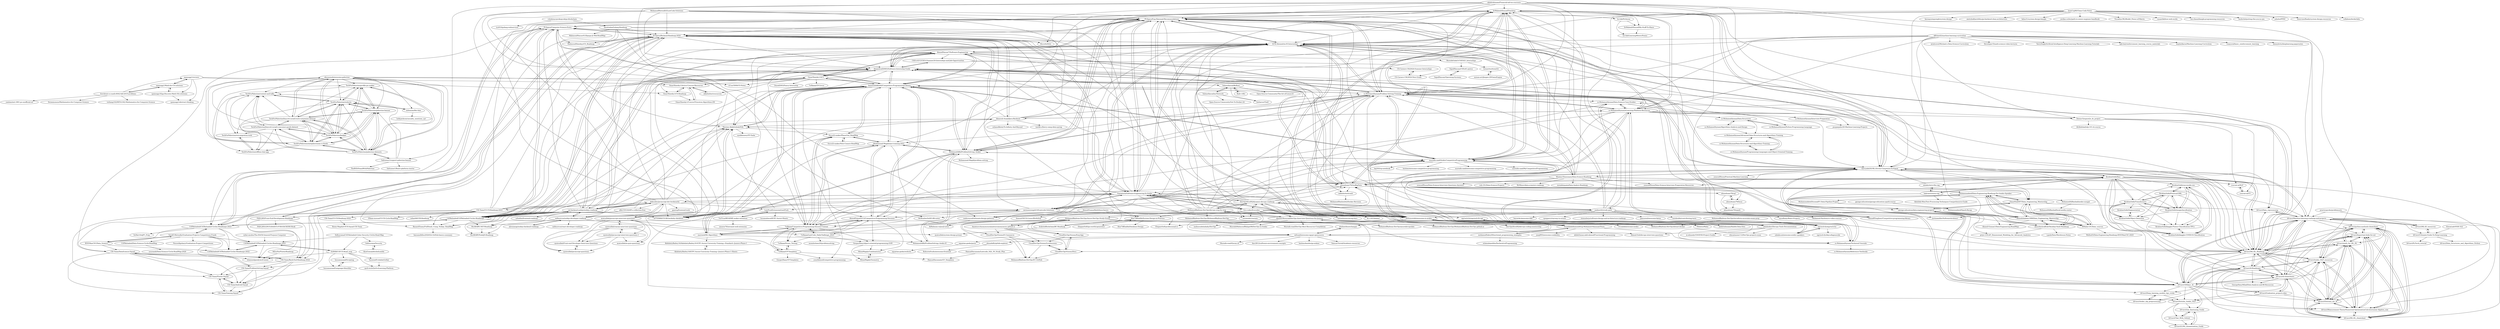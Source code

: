 digraph G {
"DrWaleedAYousef/Teaching" -> "PI-Space/Eng-Hammad-Recommendations"
"DrWaleedAYousef/Teaching" -> "cs-MohamedAyman/Problem-Solving-Training"
"DrWaleedAYousef/Teaching" -> "mostafa-saad/ArabicCompetitiveProgramming"
"DrWaleedAYousef/Teaching" -> "ACM-Alexandria-SC/internships"
"DrWaleedAYousef/Teaching" -> "harryadel/AI-ML-Driven-Companies-In-Egypt"
"DrWaleedAYousef/Teaching" -> "MohamedAfifii/ProblemSolving--Arabic"
"DrWaleedAYousef/Teaching" -> "hci-lab/PyQuran"
"DrWaleedAYousef/Teaching" -> "abdumostafa/awesome-in-arabic"
"DrWaleedAYousef/Teaching" -> "ahmedsami76/AraBigData"
"DrWaleedAYousef/Teaching" -> "h9-tect/ML-DL_Roadmap."
"DrWaleedAYousef/Teaching" -> "cs-MohamedAyman/eLearning-Platform-Resources"
"DrWaleedAYousef/Teaching" -> "DrWaleedAYousef/My-Stuff-To-Share"
"DrWaleedAYousef/Teaching" -> "PI-Space/Backend-Roadmap-2024"
"DrWaleedAYousef/Teaching" -> "AhmadElsagheer/Competitive-programming-library" ["e"=1]
"DrWaleedAYousef/Teaching" -> "dinaashraf20003/Software-Internship-Guide"
"abdelrahmaan/Financial-aid-on-coursera-" -> "harryadel/AI-ML-Driven-Companies-In-Egypt"
"abdelrahmaan/Financial-aid-on-coursera-" -> "ACM-Alexandria-SC/internships"
"abdelrahmaan/Financial-aid-on-coursera-" -> "dinaashraf20003/Software-Internship-Guide"
"abdelrahmaan/Financial-aid-on-coursera-" -> "DrWaleedAYousef/Teaching"
"abdelrahmaan/Financial-aid-on-coursera-" -> "cs-MohamedAyman/Problem-Solving-Training"
"abdelrahmaan/Financial-aid-on-coursera-" -> "abdumostafa/awesome-in-arabic"
"abdelrahmaan/Financial-aid-on-coursera-" -> "h9-tect/ML-DL_Roadmap."
"abdelrahmaan/Financial-aid-on-coursera-" -> "PI-Space/Eng-Hammad-Recommendations"
"abdelrahmaan/Financial-aid-on-coursera-" -> "mostafa-saad/ArabicCompetitiveProgramming"
"abdelrahmaan/Financial-aid-on-coursera-" -> "CATReloaded/CATReloaded-Circles-Roadmaps-2023"
"abdelrahmaan/Financial-aid-on-coursera-" -> "h9-tect/AI-cheatsheets"
"abdelrahmaan/Financial-aid-on-coursera-" -> "Micro0x00/iti"
"abdelrahmaan/Financial-aid-on-coursera-" -> "h9-tect/100days_AI"
"frevib/mit-cs-math-6042-fall-2010-problems" -> "spamegg1/Math-for-CS-solutions"
"frevib/mit-cs-math-6042-fall-2010-problems" -> "Doraemonzzz/Mathematics-for-Computer-Science"
"frevib/mit-cs-math-6042-fall-2010-problems" -> "tuthang102/MIT-6.042-Mathematics-for-Computer-Science"
"frevib/mit-cs-math-6042-fall-2010-problems" -> "yanhan/mit-1801-ps-unofficial-sol"
"frevib/mit-cs-math-6042-fall-2010-problems" -> "spamegg1/reviews"
"hci-lab/PyQuran" -> "hci-lab/LearningMetersPoems"
"hci-lab/PyQuran" -> "DrWaleedAYousef/My-Stuff-To-Share"
"MohamedAfifii/ProblemSolving--Arabic" -> "MohamedAfifii/ProblemSolving--Arabic-II"
"MohamedAfifii/ProblemSolving--Arabic" -> "Muhammad-Magdi/aast-training-2021"
"MohamedAfifii/ProblemSolving--Arabic" -> "marioeid/Mr-Algorithms"
"MohamedAfifii/ProblemSolving--Arabic" -> "7oSkaaa/Competitive-Programming-Session-Content"
"MohamedAfifii/ProblemSolving--Arabic" -> "AhmedGamal2212/Competitive-Programming-Sessions"
"MohamedAfifii/ProblemSolving--Arabic" -> "hazemadelkhalel/Competitive-Programming-Library"
"MohamedAfifii/ProblemSolving--Arabic" -> "Muhammad-Magdi/problem-solving"
"MohamedAfifii/ProblemSolving--Arabic" -> "mostafa-saad/ArabicCompetitiveProgramming"
"MohamedAfifii/ProblemSolving--Arabic" -> "cs-MohamedAyman/Problem-Solving-Training"
"MohamedAfifii/ProblemSolving--Arabic" -> "DrWaleedAYousef/Teaching"
"MohamedAfifii/ProblemSolving--Arabic" -> "PI-Space/Backend-Roadmap-2024"
"MohamedAfifii/ProblemSolving--Arabic" -> "PI-Space/Eng-Hammad-Recommendations"
"egyptian-geeks/posts" -> "egyptian-geeks/website"
"MohamedAfifii/ProblemSolving--Arabic-II" -> "MohamedAfifii/ProblemSolving--Arabic"
"marioeid/Mr-Algorithms" -> "7oSkaaa/Competitive-Programming-Session-Content"
"marioeid/Mr-Algorithms" -> "MohamedAfifii/ProblemSolving--Arabic"
"marioeid/Mr-Algorithms" -> "hazemadelkhalel/Competitive-Programming-Library"
"marioeid/Mr-Algorithms" -> "Muhammad-Magdi/aast-training-2021"
"marioeid/Mr-Algorithms" -> "AhmedGamal2212/Competitive-Programming-Sessions"
"marioeid/Mr-Algorithms" -> "MohamedAfifii/ProblemSolving--Arabic-II"
"marioeid/Mr-Algorithms" -> "AbdelattyBadwy16/AbdelattyBadwy16-ICPC-Assiut-University-Training---Standard---Juniors-Phase-1"
"didicodes/javascript-dev-bookmarks" -> "Eqraatech/Software-Engineering-In-Arabic"
"didicodes/javascript-dev-bookmarks" -> "cat-backend-nodejs/nodejs-roadmap"
"didicodes/javascript-dev-bookmarks" -> "CATReloaded/CATReloaded-Circles-Roadmaps"
"didicodes/javascript-dev-bookmarks" -> "saifaustcse/nodejs-developer-roadmap"
"didicodes/javascript-dev-bookmarks" -> "CIS-Team/UI-UX-Roadmap-2023"
"didicodes/javascript-dev-bookmarks" -> "dinaashraf20003/Software-Internship-Guide"
"didicodes/javascript-dev-bookmarks" -> "Mariem-Abdalwahab/SQL"
"didicodes/javascript-dev-bookmarks" -> "ACM-Alexandria-SC/internships"
"didicodes/javascript-dev-bookmarks" -> "PI-Space/Eng-Hammad-Recommendations"
"didicodes/javascript-dev-bookmarks" -> "ayatoullah/javascript-interview-questions"
"didicodes/javascript-dev-bookmarks" -> "gamtiq/frontend-tools" ["e"=1]
"didicodes/javascript-dev-bookmarks" -> "u0705666/CS186-berkeley-database"
"didicodes/javascript-dev-bookmarks" -> "LeetPushExtension/LeetPush"
"didicodes/javascript-dev-bookmarks" -> "alfa155518/API-s-collection-free"
"didicodes/javascript-dev-bookmarks" -> "nermeenwageh10/Leetcode-Solutions"
"harryadel/AI-ML-Driven-Companies-In-Egypt" -> "ACM-Alexandria-SC/internships"
"harryadel/AI-ML-Driven-Companies-In-Egypt" -> "h9-tect/ML-DL_Roadmap."
"harryadel/AI-ML-Driven-Companies-In-Egypt" -> "Moataz-Elmesmary/Data-Science-Roadmap"
"harryadel/AI-ML-Driven-Companies-In-Egypt" -> "h9-tect/Machine-learning-roadmap-and-projects"
"harryadel/AI-ML-Driven-Companies-In-Egypt" -> "cs-MohamedAyman/Problem-Solving-Training"
"harryadel/AI-ML-Driven-Companies-In-Egypt" -> "dinaashraf20003/Software-Internship-Guide"
"harryadel/AI-ML-Driven-Companies-In-Egypt" -> "youssefHosni/Data-Science-Interview-Preperation-Resources" ["e"=1]
"harryadel/AI-ML-Driven-Companies-In-Egypt" -> "OmarEhab007/Data_Engineering_Mentorship"
"harryadel/AI-ML-Driven-Companies-In-Egypt" -> "IbrahimSobh/llms"
"harryadel/AI-ML-Driven-Companies-In-Egypt" -> "DrWaleedAYousef/Teaching"
"harryadel/AI-ML-Driven-Companies-In-Egypt" -> "h9-tect/AI-cheatsheets"
"harryadel/AI-ML-Driven-Companies-In-Egypt" -> "youssefHosni/Practical-Machine-Learning" ["e"=1]
"harryadel/AI-ML-Driven-Companies-In-Egypt" -> "h9-tect/Data_reprocessing"
"harryadel/AI-ML-Driven-Companies-In-Egypt" -> "h9-tect/100days_AI"
"harryadel/AI-ML-Driven-Companies-In-Egypt" -> "ahmedsami76/AraBigData"
"abdumostafa/awesome-in-arabic" -> "mfouad/awesome-egypt-opensource"
"abdumostafa/awesome-in-arabic" -> "PI-Space/Eng-Hammad-Recommendations"
"abdumostafa/awesome-in-arabic" -> "DrWaleedAYousef/Teaching"
"abdumostafa/awesome-in-arabic" -> "Eqraatech/Software-Engineering-In-Arabic"
"abdumostafa/awesome-in-arabic" -> "cs-MohamedAyman/Problem-Solving-Training"
"abdumostafa/awesome-in-arabic" -> "abdelrahmaan/Hadith-Data-Sets" ["e"=1]
"abdumostafa/awesome-in-arabic" -> "cs-MohamedAyman/eLearning-Platform-Resources"
"abdumostafa/awesome-in-arabic" -> "ElegantSoft/professional-cv"
"abdumostafa/awesome-in-arabic" -> "01walid/awesome-arabic" ["e"=1]
"abdumostafa/awesome-in-arabic" -> "mostafa-saad/ArabicCompetitiveProgramming"
"abdumostafa/awesome-in-arabic" -> "PI-Space/Backend-Roadmap-2024"
"abdumostafa/awesome-in-arabic" -> "TRoboto/Maha" ["e"=1]
"abdumostafa/awesome-in-arabic" -> "Emadabdelhamied/Eng-Mohamed-Hammad-Posts"
"abdumostafa/awesome-in-arabic" -> "cs-MohamedAyman/Technical-Tutorials"
"abdumostafa/awesome-in-arabic" -> "nbebaw/boostchanger"
"cs-MohamedAyman/Problem-Solving-Training" -> "PI-Space/Eng-Hammad-Recommendations"
"cs-MohamedAyman/Problem-Solving-Training" -> "cs-MohamedAyman/eLearning-Platform-Resources"
"cs-MohamedAyman/Problem-Solving-Training" -> "ACM-Alexandria-SC/internships"
"cs-MohamedAyman/Problem-Solving-Training" -> "mostafa-saad/ArabicCompetitiveProgramming"
"cs-MohamedAyman/Problem-Solving-Training" -> "DrWaleedAYousef/Teaching"
"cs-MohamedAyman/Problem-Solving-Training" -> "harryadel/AI-ML-Driven-Companies-In-Egypt"
"cs-MohamedAyman/Problem-Solving-Training" -> "hazemadelkhalel/Competitive-Programming-Library"
"cs-MohamedAyman/Problem-Solving-Training" -> "AhmadElsagheer/Competitive-programming-library" ["e"=1]
"cs-MohamedAyman/Problem-Solving-Training" -> "cs-MohamedAyman/Technical-Tutorials"
"cs-MohamedAyman/Problem-Solving-Training" -> "MohamedAfifii/ProblemSolving--Arabic"
"cs-MohamedAyman/Problem-Solving-Training" -> "7oSkaaa/Competitive-Programming-Session-Content"
"cs-MohamedAyman/Problem-Solving-Training" -> "dinaashraf20003/Software-Internship-Guide"
"cs-MohamedAyman/Problem-Solving-Training" -> "h9-tect/ML-DL_Roadmap."
"cs-MohamedAyman/Problem-Solving-Training" -> "cs-MohamedAyman/Data-Science-Case-Studies"
"cs-MohamedAyman/Problem-Solving-Training" -> "Muhammad-Magdi/aast-training-2021"
"mostafa-saad/ArabicCompetitiveProgramming" -> "AhmadElsagheer/Competitive-programming-library" ["e"=1]
"mostafa-saad/ArabicCompetitiveProgramming" -> "mostafa-saad/MyCompetitiveProgramming" ["e"=1]
"mostafa-saad/ArabicCompetitiveProgramming" -> "cs-MohamedAyman/Problem-Solving-Training"
"mostafa-saad/ArabicCompetitiveProgramming" -> "ACM-Alexandria-SC/internships"
"mostafa-saad/ArabicCompetitiveProgramming" -> "DrWaleedAYousef/Teaching"
"mostafa-saad/ArabicCompetitiveProgramming" -> "PI-Space/Eng-Hammad-Recommendations"
"mostafa-saad/ArabicCompetitiveProgramming" -> "hazemadelkhalel/Competitive-Programming-Library"
"mostafa-saad/ArabicCompetitiveProgramming" -> "MohamedAfifii/ProblemSolving--Arabic"
"mostafa-saad/ArabicCompetitiveProgramming" -> "bqi343/cp-notebook" ["e"=1]
"mostafa-saad/ArabicCompetitiveProgramming" -> "lnishan/awesome-competitive-programming" ["e"=1]
"mostafa-saad/ArabicCompetitiveProgramming" -> "marioeid/Mr-Algorithms"
"mostafa-saad/ArabicCompetitiveProgramming" -> "abdumostafa/awesome-in-arabic"
"mostafa-saad/ArabicCompetitiveProgramming" -> "harryadel/AI-ML-Driven-Companies-In-Egypt"
"mostafa-saad/ArabicCompetitiveProgramming" -> "7oSkaaa/Competitive-Programming-Session-Content"
"mostafa-saad/ArabicCompetitiveProgramming" -> "mostafa-saad/awesome-competitive-programming" ["e"=1]
"ahmadalfy/gitlab-explorer" -> "RobustaStudio/awesome-frontend"
"spamegg1/reviews" -> "spamegg1/Math-for-CS-solutions"
"spamegg1/reviews" -> "spamegg1/abstract-thinking"
"spamegg1/reviews" -> "spamegg1/Epp-Discrete-Math-5th-solutions"
"spamegg1/reviews" -> "OmarShawky1/Active-Courses-Resources"
"spamegg1/reviews" -> "OmarShawky1/CS-Roadmap"
"IbrahimSobh/Practical-DRL" -> "IbrahimSobh/kaggle-Flower-Classification-TPUs"
"IbrahimSobh/Practical-DRL" -> "IbrahimSobh/see-inside-cnn"
"IbrahimSobh/Practical-DRL" -> "IbrahimSobh/kaggle-COVID19-Classification"
"IbrahimSobh/Practical-DRL" -> "IbrahimSobh/imageclassification"
"IbrahimSobh/Practical-DRL" -> "IbrahimSobh/Object-Detection"
"IbrahimSobh/Practical-DRL" -> "IbrahimSobh/Transformers"
"CIS-Team/ProblemSolving-Squad" -> "CIS-Team/Flutter-Squad"
"CIS-Team/ProblemSolving-Squad" -> "CIS-Team/Gaming-Squad"
"CIS-Team/ProblemSolving-Squad" -> "CIS-Team/Android-Squad"
"CIS-Team/ProblemSolving-Squad" -> "CIS-Team/DataScience-Squad"
"cs-MohamedAyman/eLearning-Platform-Resources" -> "cs-MohamedAyman/Problem-Solving-Training"
"cs-MohamedAyman/eLearning-Platform-Resources" -> "cs-MohamedAyman/Technical-Tutorials"
"cs-MohamedAyman/eLearning-Platform-Resources" -> "cs-MohamedAyman/Data-Science-Case-Studies"
"cs-MohamedAyman/eLearning-Platform-Resources" -> "PI-Space/Eng-Hammad-Recommendations"
"cs-MohamedAyman/eLearning-Platform-Resources" -> "cs-MohamedAyman/Interview-Preparation"
"cs-MohamedAyman/eLearning-Platform-Resources" -> "cs-MohamedAyman/Python-Programming-Language"
"cs-MohamedAyman/eLearning-Platform-Resources" -> "abdumostafa/awesome-in-arabic"
"cs-MohamedAyman/eLearning-Platform-Resources" -> "harryadel/AI-ML-Driven-Companies-In-Egypt"
"cs-MohamedAyman/eLearning-Platform-Resources" -> "Emadabdelhamied/Eng-Mohamed-Hammad-Posts"
"cs-MohamedAyman/eLearning-Platform-Resources" -> "DrWaleedAYousef/Teaching"
"cs-MohamedAyman/eLearning-Platform-Resources" -> "Deena-Gergis/e2e_ds_project"
"cs-MohamedAyman/eLearning-Platform-Resources" -> "cs-MohamedAyman/Data-Structures"
"cs-MohamedAyman/eLearning-Platform-Resources" -> "mostafa-saad/ArabicCompetitiveProgramming"
"cs-MohamedAyman/eLearning-Platform-Resources" -> "7oSkaaa/Competitive-Programming-Session-Content"
"cs-MohamedAyman/eLearning-Platform-Resources" -> "Abanoub-Asaad/Java-Backend"
"CATReloaded/Data-Science-Circle-RoadMap" -> "nouranali/Data-Science-Circle-RoadMap-2020"
"IbrahimSobh/imageclassification" -> "IbrahimSobh/see-inside-cnn"
"IbrahimSobh/imageclassification" -> "IbrahimSobh/Practical-DRL"
"IbrahimSobh/imageclassification" -> "IbrahimSobh/Object-Detection"
"IbrahimSobh/imageclassification" -> "IbrahimSobh/kaggle-Flower-Classification-TPUs"
"IbrahimSobh/imageclassification" -> "IbrahimSobh/Transformers"
"IbrahimSobh/imageclassification" -> "IbrahimSobh/kaggle-COVID19-Classification"
"cs-MohamedAyman/Data-Science-Case-Studies" -> "cs-MohamedAyman/Technical-Tutorials"
"cs-MohamedAyman/Data-Science-Case-Studies" -> "cs-MohamedAyman/eLearning-Platform-Resources"
"cs-MohamedAyman/Data-Science-Case-Studies" -> "puspanjalis/20-Machine-Learning-Projects"
"CloudDevOpsVisions/EasyApp" -> "CloudDevOpsVisions/LiveSessions"
"CloudDevOpsVisions/EasyApp" -> "CloudDevOpsVisions/Docs"
"cs-MohamedAyman/Technical-Tutorials" -> "cs-MohamedAyman/Reference-Textbooks"
"cs-MohamedAyman/Technical-Tutorials" -> "cs-MohamedAyman/Data-Science-Case-Studies"
"cs-MohamedAyman/Technical-Tutorials" -> "cs-MohamedAyman/eLearning-Platform-Resources"
"cyber-anubis/The-HACK-General-Purpose-Computer" -> "CATReloaded/CATReloaded-Circles-Roadmaps-2021"
"mfouad/awesome-egypt-opensource" -> "nbebaw/boostchanger"
"mfouad/awesome-egypt-opensource" -> "abdumostafa/awesome-in-arabic"
"mfouad/awesome-egypt-opensource" -> "Amr2812/software-environment-concepts"
"mfouad/awesome-egypt-opensource" -> "bashmohandes/go-askme"
"mfouad/awesome-egypt-opensource" -> "egyptian-geeks/posts"
"mfouad/awesome-egypt-opensource" -> "cs-MohamedAyman/Technical-Tutorials"
"mfouad/awesome-egypt-opensource" -> "ahmadalfy/gitlab-explorer"
"mfouad/awesome-egypt-opensource" -> "Samuel-Sorial/Academic-resources"
"mfouad/awesome-egypt-opensource" -> "Mostafa-wael/Quran-cli" ["e"=1]
"IbrahimSobh/see-inside-cnn" -> "IbrahimSobh/kaggle-Flower-Classification-TPUs"
"IbrahimSobh/see-inside-cnn" -> "IbrahimSobh/kaggle-COVID19-Classification"
"IbrahimSobh/see-inside-cnn" -> "IbrahimSobh/imageclassification"
"IbrahimSobh/see-inside-cnn" -> "IbrahimSobh/Practical-DRL"
"CloudDevOpsVisions/Docs" -> "CloudDevOpsVisions/LiveSessions"
"CloudDevOpsVisions/Docs" -> "MohamedRadwan-DevOps/EC-GitHub"
"CloudDevOpsVisions/Docs" -> "CloudDevOpsVisions/EasyApp"
"CloudDevOpsVisions/LiveSessions" -> "CloudDevOpsVisions/Docs"
"CloudDevOpsVisions/LiveSessions" -> "MohamedRadwan-DevOps/EC-GitHub"
"0xKourama/Security" -> "AlyaGomaa/bitsbehumble"
"IbrahimSobh/kaggle-COVID19-Classification" -> "IbrahimSobh/kaggle-Flower-Classification-TPUs"
"IbrahimSobh/kaggle-COVID19-Classification" -> "IbrahimSobh/see-inside-cnn"
"cs-MohamedAyman/Advanced-Data-Structures-and-Algorithms-Training" -> "cs-MohamedAyman/Data-Structures-and-Algorithms-Training"
"cs-MohamedAyman/Advanced-Data-Structures-and-Algorithms-Training" -> "cs-MohamedAyman/Programming-Languages-and-Object-Oriented-Training"
"AlyaGomaa/bitsbehumble" -> "0xKourama/Security"
"cs-MohamedAyman/Data-Structures" -> "cs-MohamedAyman/Algorithms-Analysis-and-Design"
"cs-MohamedAyman/Data-Structures" -> "cs-MohamedAyman/Python-Programming-Language"
"cs-MohamedAyman/Data-Structures" -> "cs-MohamedAyman/Advanced-Data-Structures-and-Algorithms-Training"
"IbrahimSobh/kaggle-Flower-Classification-TPUs" -> "IbrahimSobh/kaggle-COVID19-Classification"
"cs-MohamedAyman/Python-Programming-Language" -> "cs-MohamedAyman/Data-Structures"
"cs-MohamedAyman/Algorithms-Analysis-and-Design" -> "cs-MohamedAyman/Data-Structures"
"cs-MohamedAyman/Algorithms-Analysis-and-Design" -> "cs-MohamedAyman/Advanced-Data-Structures-and-Algorithms-Training"
"PI-Space/Eng-Hammad-Recommendations" -> "Emadabdelhamied/Eng-Mohamed-Hammad-Posts"
"PI-Space/Eng-Hammad-Recommendations" -> "PI-Space/Backend-Roadmap-2024"
"PI-Space/Eng-Hammad-Recommendations" -> "cs-MohamedAyman/Problem-Solving-Training"
"PI-Space/Eng-Hammad-Recommendations" -> "PI-Space/Computer-Science-Entry"
"PI-Space/Eng-Hammad-Recommendations" -> "DrWaleedAYousef/Teaching"
"PI-Space/Eng-Hammad-Recommendations" -> "ACM-Alexandria-SC/internships"
"PI-Space/Eng-Hammad-Recommendations" -> "abdumostafa/awesome-in-arabic"
"PI-Space/Eng-Hammad-Recommendations" -> "mostafa-saad/ArabicCompetitiveProgramming"
"PI-Space/Eng-Hammad-Recommendations" -> "dinaashraf20003/Software-Internship-Guide"
"PI-Space/Eng-Hammad-Recommendations" -> "Eqraatech/Software-Engineering-In-Arabic"
"PI-Space/Eng-Hammad-Recommendations" -> "cs-MohamedAyman/eLearning-Platform-Resources"
"PI-Space/Eng-Hammad-Recommendations" -> "h9-tect/ML-DL_Roadmap."
"PI-Space/Eng-Hammad-Recommendations" -> "MohamedAfifii/ProblemSolving--Arabic"
"PI-Space/Eng-Hammad-Recommendations" -> "mfouad/awesome-egypt-opensource"
"PI-Space/Eng-Hammad-Recommendations" -> "CATReloaded/CATReloaded-Circles-Roadmaps-2023"
"Emadabdelhamied/Eng-Mohamed-Hammad-Posts" -> "PI-Space/Eng-Hammad-Recommendations"
"Emadabdelhamied/Eng-Mohamed-Hammad-Posts" -> "mohamedSabry0/functional_programming_examples"
"Emadabdelhamied/Eng-Mohamed-Hammad-Posts" -> "cs-MohamedAyman/Technical-Tutorials"
"Emadabdelhamied/Eng-Mohamed-Hammad-Posts" -> "jnzg905/awesome-scalability"
"Emadabdelhamied/Eng-Mohamed-Hammad-Posts" -> "abdelrhman-adel-ahmed/Functional-Programming"
"johnbedeir/Devops-Tools-Documentation" -> "Ahmed-Moourad/DevOps-Interview-Questions-for-Juniors"
"johnbedeir/Devops-Tools-Documentation" -> "m-ahmedy/CDOEND-Project-Guides" ["e"=1]
"johnbedeir/Devops-Tools-Documentation" -> "ahmedsami76/AraBigData"
"johnbedeir/Devops-Tools-Documentation" -> "elmoatasem112/DevOps-projects-none"
"johnbedeir/Devops-Tools-Documentation" -> "Ahmed-Soli/devops-interview-questions"
"live-codes/livecodes" -> "Eqraatech/Software-Engineering-In-Arabic"
"live-codes/livecodes" -> "egytech-fyi/egytech-fyi"
"live-codes/livecodes" -> "restatedev/restate" ["e"=1]
"live-codes/livecodes" -> "mfouad/awesome-egypt-opensource"
"live-codes/livecodes" -> "KL13NT/badeel" ["e"=1]
"live-codes/livecodes" -> "sahaba-ai/awesome-arabic-speakers"
"live-codes/livecodes" -> "mahyoussef/ultimate-design-patterns"
"live-codes/livecodes" -> "AbRahman-ra/psql-notes"
"live-codes/livecodes" -> "abdumostafa/awesome-in-arabic"
"live-codes/livecodes" -> "DevOpsHiveHQ/dynamic-devops-roadmap"
"live-codes/livecodes" -> "DrWaleedAYousef/Teaching"
"live-codes/livecodes" -> "PI-Space/Backend-Roadmap-2024"
"live-codes/livecodes" -> "egytech-fyi/egytech-fyi-api"
"live-codes/livecodes" -> "hatemhosny/racing-bars" ["e"=1]
"live-codes/livecodes" -> "ahmedsami76/AraBigData"
"MohamedRadwan-DevOps/devops-step-by-step" -> "AmateursAnonymous/amateursanonymous.github.io"
"MohamedRadwan-DevOps/devops-step-by-step" -> "MohamedRadwan-DevOps/Azure-DevOps-Study-Group"
"MohamedRadwan-DevOps/devops-step-by-step" -> "DevOpsHiveHQ/dynamic-devops-roadmap"
"MohamedRadwan-DevOps/devops-step-by-step" -> "PI-Space/Eng-Hammad-Recommendations"
"MohamedRadwan-DevOps/devops-step-by-step" -> "h9-tect/ML-DL_Roadmap."
"MohamedRadwan-DevOps/devops-step-by-step" -> "Ahmed-Moourad/DevOps-Interview-Questions-for-Juniors"
"MohamedRadwan-DevOps/devops-step-by-step" -> "DrWaleedAYousef/Teaching"
"MohamedRadwan-DevOps/devops-step-by-step" -> "ACM-Alexandria-SC/internships"
"MohamedRadwan-DevOps/devops-step-by-step" -> "ahmedsami76/AraBigData"
"MohamedRadwan-DevOps/devops-step-by-step" -> "MohamedRadwan-DevOps/MohamedRadwan-DevOps"
"MohamedRadwan-DevOps/devops-step-by-step" -> "Ahm7dKhalifa/System-Design-in-Practice"
"MohamedRadwan-DevOps/devops-step-by-step" -> "abdumostafa/awesome-in-arabic"
"MohamedRadwan-DevOps/devops-step-by-step" -> "cs-MohamedAyman/Problem-Solving-Training"
"MohamedRadwan-DevOps/devops-step-by-step" -> "mostafa-saad/ArabicCompetitiveProgramming"
"MohamedRadwan-DevOps/devops-step-by-step" -> "Eqraatech/Software-Engineering-In-Arabic"
"CIS-Team/DataScience-Squad" -> "CIS-Team/ProblemSolving-Squad"
"CIS-Team/DataScience-Squad" -> "CIS-Team/Flutter-Squad"
"CIS-Team/DataScience-Squad" -> "CIS-Team/Android-Squad"
"CIS-Team/DataScience-Squad" -> "CIS-Team/Back-End-Roadmap-2024"
"CIS-Team/DataScience-Squad" -> "CIS-Team/Gaming-Squad"
"PI-Space/Computer-Science-Entry" -> "PI-Space/Backend-Roadmap-2024"
"PI-Space/Computer-Science-Entry" -> "PI-Space/Eng-Hammad-Recommendations"
"PI-Space/Computer-Science-Entry" -> "MahmoudShawkyy/CS_Roadmap"
"PI-Space/Computer-Science-Entry" -> "CATReloaded/CATReloaded-Circles-Roadmaps"
"PI-Space/Computer-Science-Entry" -> "CATReloaded/CATReloaded-Circles-Roadmaps-2023"
"PI-Space/Computer-Science-Entry" -> "CIS-Team/DataScience-Squad"
"PI-Space/Computer-Science-Entry" -> "hazemadelkhalel/Competitive-Programming-Library"
"PI-Space/Computer-Science-Entry" -> "CIS-Team/Back-End-Roadmap-2024"
"PI-Space/Computer-Science-Entry" -> "Mariem-Abdalwahab/SQL"
"MohamedMetwalli5/LeetCode-Solutions" -> "u0705666/CS186-berkeley-database"
"MohamedMetwalli5/LeetCode-Solutions" -> "MohamedAfifii/ProblemSolving--Arabic"
"MohamedMetwalli5/LeetCode-Solutions" -> "Muhammad-Magdi/aast-training-2021"
"MohamedMetwalli5/LeetCode-Solutions" -> "PI-Space/Backend-Roadmap-2024"
"MohamedMetwalli5/LeetCode-Solutions" -> "7oSkaaa/Competitive-Programming-Session-Content"
"MohamedMetwalli5/LeetCode-Solutions" -> "PI-Space/Eng-Hammad-Recommendations"
"MohamedMetwalli5/LeetCode-Solutions" -> "MrBomber0x001/db-notes"
"MohamedMetwalli5/LeetCode-Solutions" -> "cs-MohamedAyman/Problem-Solving-Training"
"MohamedMetwalli5/LeetCode-Solutions" -> "dinaashraf20003/Software-Internship-Guide"
"CIS-Team/UI-UX-Roadmap-2023" -> "CIS-Team/Back-End-Roadmap-2024"
"CIS-Team/UI-UX-Roadmap-2023" -> "CIS-Team/ProblemSolving-Squad"
"CIS-Team/UI-UX-Roadmap-2023" -> "PI-Space/Computer-Science-Entry"
"CIS-Team/UI-UX-Roadmap-2023" -> "CIS-Team/DataScience-Squad"
"CIS-Team/UI-UX-Roadmap-2023" -> "dinaashraf20003/Software-Internship-Guide"
"CIS-Team/UI-UX-Roadmap-2023" -> "didicodes/javascript-dev-bookmarks"
"CIS-Team/UI-UX-Roadmap-2023" -> "CIS-Team/Flutter-Squad"
"CIS-Team/UI-UX-Roadmap-2023" -> "CIS-Team/UI-UX-Roadmap-2024"
"CIS-Team/UI-UX-Roadmap-2023" -> "PI-Space/Backend-Roadmap-2024"
"CIS-Team/UI-UX-Roadmap-2023" -> "ACM-Alexandria-SC/internships"
"CIS-Team/UI-UX-Roadmap-2023" -> "CIS-Team/Android-Squad"
"CIS-Team/UI-UX-Roadmap-2023" -> "Elham-mousa/UI-UX-Cycle-RoadMap"
"CIS-Team/UI-UX-Roadmap-2023" -> "h9-tect/ML-DL_Roadmap."
"CIS-Team/UI-UX-Roadmap-2023" -> "FADL285/Front-End-Development-Roadmap"
"CIS-Team/UI-UX-Roadmap-2023" -> "refaat66/UIX-Roadmap"
"ayatoullah/javascript-interview-questions" -> "ayatoullah/reactjs-interview-questions"
"ayatoullah/javascript-interview-questions" -> "ayatoullah/javascript-interview-questions-1"
"ayatoullah/javascript-interview-questions" -> "ayatoullah/javascript-questions"
"ayatoullah/javascript-interview-questions" -> "nermeenwageh10/Leetcode-Solutions"
"ayatoullah/javascript-interview-questions" -> "ayatoullah/system-design-primer"
"ayatoullah/javascript-interview-questions" -> "ayatoullah/in-quiz-questions"
"ayatoullah/javascript-interview-questions" -> "PI-Space/Eng-Hammad-Recommendations"
"ayatoullah/javascript-interview-questions" -> "ayatoullah/Front-end-Developer-Interview-Questions"
"CIS-Team/Back-End-Roadmap-2024" -> "CIS-Team/Flutter-Squad"
"CIS-Team/Back-End-Roadmap-2024" -> "CIS-Team/ProblemSolving-Squad"
"CIS-Team/Back-End-Roadmap-2024" -> "CIS-Team/DataScience-Squad"
"CIS-Team/Back-End-Roadmap-2024" -> "CIS-Team/Android-Squad"
"CIS-Team/Back-End-Roadmap-2024" -> "CIS-Team/Gaming-Squad"
"cs-MohamedAyman/Programming-Languages-and-Object-Oriented-Training" -> "cs-MohamedAyman/Data-Structures-and-Algorithms-Training"
"cs-MohamedAyman/Programming-Languages-and-Object-Oriented-Training" -> "cs-MohamedAyman/Advanced-Data-Structures-and-Algorithms-Training"
"coursat-ai/NLP" -> "coursat-ai/CV"
"CATReloaded/CATReloaded-Circles-Roadmaps-2021" -> "CATReloaded/CATReloaded-Circles-Roadmaps-2022"
"CATReloaded/CATReloaded-Circles-Roadmaps-2021" -> "0oM4R/CAT-CS-Road_map"
"CATReloaded/CATReloaded-Circles-Roadmaps-2021" -> "Islammelgendy/as2l-meen"
"CIS-Team/Gaming-Squad" -> "CIS-Team/Flutter-Squad"
"CIS-Team/Android-Squad" -> "CIS-Team/Flutter-Squad"
"CIS-Team/Android-Squad" -> "CIS-Team/Gaming-Squad"
"CIS-Team/Flutter-Squad" -> "CIS-Team/Android-Squad"
"CIS-Team/Flutter-Squad" -> "CIS-Team/Gaming-Squad"
"ayatoullah/reactjs-interview-questions" -> "ayatoullah/javascript-interview-questions-1"
"ayatoullah/reactjs-interview-questions" -> "ayatoullah/Front-end-Developer-Interview-Questions"
"ayatoullah/reactjs-interview-questions" -> "ayatoullah/in-quiz-questions"
"ayatoullah/reactjs-interview-questions" -> "ayatoullah/javascript-interview-questions"
"ayatoullah/reactjs-interview-questions" -> "ayatoullah/javascript-questions"
"ayatoullah/javascript-interview-questions-1" -> "ayatoullah/reactjs-interview-questions"
"ayatoullah/javascript-interview-questions-1" -> "ayatoullah/Front-end-Developer-Interview-Questions"
"ayatoullah/javascript-interview-questions-1" -> "ayatoullah/in-quiz-questions"
"ayatoullah/javascript-interview-questions-1" -> "ayatoullah/javascript-questions"
"ayatoullah/javascript-questions" -> "ayatoullah/Front-end-Developer-Interview-Questions"
"cs-MohamedAyman/Data-Structures-and-Algorithms-Training" -> "cs-MohamedAyman/Programming-Languages-and-Object-Oriented-Training"
"cs-MohamedAyman/Data-Structures-and-Algorithms-Training" -> "cs-MohamedAyman/Advanced-Data-Structures-and-Algorithms-Training"
"coursat-ai/CV" -> "coursat-ai/NLP"
"AmateursAnonymous/amateursanonymous.github.io" -> "MohamedRadwan-DevOps/Azure-DevOps-Study-Group"
"AmateursAnonymous/amateursanonymous.github.io" -> "CloudDevOpsVisions/Docs"
"AmateursAnonymous/amateursanonymous.github.io" -> "CloudDevOpsVisions/EasyApp"
"AmateursAnonymous/amateursanonymous.github.io" -> "CloudDevOpsVisions/LiveSessions"
"AmateursAnonymous/amateursanonymous.github.io" -> "CloudDevOpsVisions/E-Commerce"
"0oM4R/CAT-CS-Road_map" -> "hossamasaad/Scripting"
"0oM4R/CAT-CS-Road_map" -> "CATReloaded/CATReloaded-Circles-Roadmaps-2021"
"0oM4R/CAT-CS-Road_map" -> "Islammelgendy/as2l-meen"
"0oM4R/CAT-CS-Road_map" -> "YasmineEl-shahat/Litfair"
"0oM4R/CAT-CS-Road_map" -> "hossamasaad/Language-Identifier"
"0oM4R/CAT-CS-Road_map" -> "qorb-tech/Qorb-eLearning-Platform"
"0xKourama/CAT-Reloaded-Cyber-Security-Cirlcle-Road-Map" -> "0oM4R/CAT-CS-Road_map"
"0xKourama/CAT-Reloaded-Cyber-Security-Cirlcle-Road-Map" -> "0xKourama/Security"
"0xKourama/CAT-Reloaded-Cyber-Security-Cirlcle-Road-Map" -> "CATReloaded/CATReloaded-Circles-Roadmaps-2021"
"nbebaw/boostchanger" -> "mfouad/awesome-egypt-opensource"
"Muhammad-Magdi/aast-training-2021" -> "7oSkaaa/Competitive-Programming-Session-Content"
"Muhammad-Magdi/aast-training-2021" -> "MohamedAfifii/ProblemSolving--Arabic-II"
"Muhammad-Magdi/aast-training-2021" -> "AhmedGamal2212/Competitive-Programming-Sessions"
"Muhammad-Magdi/aast-training-2021" -> "hazemadelkhalel/Competitive-Programming-Library"
"Muhammad-Magdi/aast-training-2021" -> "MohamedAfifii/ProblemSolving--Arabic"
"Muhammad-Magdi/aast-training-2021" -> "Sisco22-maker/PhaseOne_RoadMap"
"mohamedSabry0/functional_programming_examples" -> "eslamalaaeddin/DeclarativeProgramming"
"mohamedSabry0/functional_programming_examples" -> "Emadabdelhamied/Eng-Mohamed-Hammad-Posts"
"MohamedRadwan-DevOps/terraform-associate-exam-prep" -> "MohamedRadwan-DevOps/dotnet-docker"
"hossamasaad/Scripting" -> "hossamasaad/Language-Identifier"
"saifaustcse/nodejs-developer-roadmap" -> "alirezanqp/nodejs-backend-roadmap"
"saifaustcse/nodejs-developer-roadmap" -> "cat-backend-nodejs/nodejs-roadmap"
"saifaustcse/nodejs-developer-roadmap" -> "saifaustcse/react-developer-roadmap" ["e"=1]
"saifaustcse/nodejs-developer-roadmap" -> "didicodes/javascript-dev-bookmarks"
"saifaustcse/nodejs-developer-roadmap" -> "7oSkaaa/LeetCode_DailyChallenge_2023"
"saifaustcse/nodejs-developer-roadmap" -> "PI-Space/Backend-Roadmap-2024"
"saifaustcse/nodejs-developer-roadmap" -> "MoARABY/NodeJS-Roadmap"
"saifaustcse/nodejs-developer-roadmap" -> "Abanoub-Asaad/Java-Backend"
"Moataz-Elmesmary/Data-Science-Roadmap" -> "harryadel/AI-ML-Driven-Companies-In-Egypt"
"Moataz-Elmesmary/Data-Science-Roadmap" -> "ACM-Alexandria-SC/internships"
"Moataz-Elmesmary/Data-Science-Roadmap" -> "h9-tect/ML-DL_Roadmap."
"Moataz-Elmesmary/Data-Science-Roadmap" -> "MrMimic/data-scientist-roadmap" ["e"=1]
"Moataz-Elmesmary/Data-Science-Roadmap" -> "mrankitgupta/Data-Analyst-Roadmap" ["e"=1]
"Moataz-Elmesmary/Data-Science-Roadmap" -> "OmarEhab007/Data_Engineering_Mentorship"
"Moataz-Elmesmary/Data-Science-Roadmap" -> "PI-Space/Eng-Hammad-Recommendations"
"Moataz-Elmesmary/Data-Science-Roadmap" -> "youssefHosni/Data-Science-Interview-Questions-Answers" ["e"=1]
"Moataz-Elmesmary/Data-Science-Roadmap" -> "youssefHosni/Data-Science-Interview-Preperation-Resources" ["e"=1]
"Moataz-Elmesmary/Data-Science-Roadmap" -> "cs-MohamedAyman/Problem-Solving-Training"
"Moataz-Elmesmary/Data-Science-Roadmap" -> "DrWaleedAYousef/Teaching"
"Moataz-Elmesmary/Data-Science-Roadmap" -> "h9-tect/Machine-learning-roadmap-and-projects"
"Moataz-Elmesmary/Data-Science-Roadmap" -> "dinaashraf20003/Software-Internship-Guide"
"Moataz-Elmesmary/Data-Science-Roadmap" -> "mostafa-saad/ArabicCompetitiveProgramming"
"Moataz-Elmesmary/Data-Science-Roadmap" -> "veb-101/Data-Science-Projects" ["e"=1]
"ACM-Alexandria-SC/internships" -> "harryadel/AI-ML-Driven-Companies-In-Egypt"
"ACM-Alexandria-SC/internships" -> "cs-MohamedAyman/Problem-Solving-Training"
"ACM-Alexandria-SC/internships" -> "dinaashraf20003/Software-Internship-Guide"
"ACM-Alexandria-SC/internships" -> "mostafa-saad/ArabicCompetitiveProgramming"
"ACM-Alexandria-SC/internships" -> "PI-Space/Eng-Hammad-Recommendations"
"ACM-Alexandria-SC/internships" -> "DrWaleedAYousef/Teaching"
"ACM-Alexandria-SC/internships" -> "hazemadelkhalel/Competitive-Programming-Library"
"ACM-Alexandria-SC/internships" -> "PI-Space/Backend-Roadmap-2024"
"ACM-Alexandria-SC/internships" -> "h9-tect/ML-DL_Roadmap."
"ACM-Alexandria-SC/internships" -> "Moataz-Elmesmary/Data-Science-Roadmap"
"ACM-Alexandria-SC/internships" -> "nermeenwageh10/Leetcode-Solutions"
"ACM-Alexandria-SC/internships" -> "ahmedsami76/AraBigData"
"ACM-Alexandria-SC/internships" -> "AhmedNassar7/Software-Engineering"
"ACM-Alexandria-SC/internships" -> "AhmadElsagheer/Competitive-programming-library" ["e"=1]
"ACM-Alexandria-SC/internships" -> "Eqraatech/Software-Engineering-In-Arabic"
"h9-tect/Machine-learning-roadmap-and-projects" -> "h9-tect/ML-Dl_resources-"
"h9-tect/Machine-learning-roadmap-and-projects" -> "h9-tect/ML-DL_Roadmap."
"h9-tect/Machine-learning-roadmap-and-projects" -> "h9-tect/Ultimate-Guide-To-Deep-Learning"
"h9-tect/Machine-learning-roadmap-and-projects" -> "h9-tect/Data_reprocessing"
"h9-tect/Machine-learning-roadmap-and-projects" -> "h9-tect/Important-links-for-ml-"
"h9-tect/Machine-learning-roadmap-and-projects" -> "h9-tect/100days_AI"
"h9-tect/Machine-learning-roadmap-and-projects" -> "h9-tect/math_for_ML_DL"
"h9-tect/Machine-learning-roadmap-and-projects" -> "h9-tect/AI-Roadmaps"
"h9-tect/Machine-learning-roadmap-and-projects" -> "harryadel/AI-ML-Driven-Companies-In-Egypt"
"h9-tect/Machine-learning-roadmap-and-projects" -> "h9-tect/ML-DL_cheatsheet"
"h9-tect/Machine-learning-roadmap-and-projects" -> "h9-tect/Measurement-TheoryNumerical-OptimizationCalculusLinear-Algebra_stat"
"h9-tect/Machine-learning-roadmap-and-projects" -> "h9-tect/python-methods-cheatsheet"
"h9-tect/Machine-learning-roadmap-and-projects" -> "h9-tect/AI-cheatsheets"
"IEEEManCSC/Data_Science" -> "CATReloaded/CATReloaded-Circles-Roadmaps-2022"
"IEEEManCSC/Data_Science" -> "CIS-Team/DataScience-Squad"
"IEEEManCSC/Data_Science" -> "SaraEl-Metwally/Graduation-Projects-Competitions-Funds"
"ahmedsami76/AraBigData" -> "ahmedsami76/linux"
"ahmedsami76/AraBigData" -> "ahmedsami76/sql"
"ahmedsami76/AraBigData" -> "dinaashraf20003/Software-Internship-Guide"
"ahmedsami76/AraBigData" -> "harryadel/AI-ML-Driven-Companies-In-Egypt"
"ahmedsami76/AraBigData" -> "aelhelw/techvault"
"ahmedsami76/AraBigData" -> "DrWaleedAYousef/Teaching"
"ahmedsami76/AraBigData" -> "ACM-Alexandria-SC/internships"
"ahmedsami76/AraBigData" -> "OmarEhab007/Data_Engineering_Mentorship"
"ahmedsami76/AraBigData" -> "PI-Space/Eng-Hammad-Recommendations"
"ahmedsami76/AraBigData" -> "h9-tect/ML-DL_Roadmap."
"ahmedsami76/AraBigData" -> "garage-education/data-engineering-projects"
"ahmedsami76/AraBigData" -> "nermeenwageh10/Leetcode-Solutions"
"ahmedsami76/AraBigData" -> "Eqraatech/Software-Engineering-In-Arabic"
"ahmedsami76/AraBigData" -> "Muhammadatef/Data-Engineering-Roadmap-For-Arabic-Speaker"
"ahmedsami76/AraBigData" -> "AhmedNassar7/Software-Engineering"
"7oSkaaa/CP-Templates" -> "7oSkaaa/Competitive-Programming-Session-Content"
"7oSkaaa/CP-Templates" -> "7oSkaaa/Stress_Testing"
"7oSkaaa/CP-Templates" -> "GergesHany/CP-Templates"
"7oSkaaa/CP-Templates" -> "HamzaHassanain/CP_Templates"
"7oSkaaa/CP-Templates" -> "yousfahmed/competitive-programming"
"joebew42/study-path" -> "PI-Space/Eng-Hammad-Recommendations"
"joebew42/study-path" -> "xpeppers/starway-to-orione" ["e"=1]
"joebew42/study-path" -> "cs-MohamedAyman/Problem-Solving-Training"
"joebew42/study-path" -> "ACM-Alexandria-SC/internships"
"joebew42/study-path" -> "abdumostafa/awesome-in-arabic"
"joebew42/study-path" -> "DevOpsHiveHQ/dynamic-devops-roadmap"
"joebew42/study-path" -> "DrWaleedAYousef/Teaching"
"joebew42/study-path" -> "stemmlerjs/software-design-and-architecture-roadmap" ["e"=1]
"joebew42/study-path" -> "Eqraatech/Software-Engineering-In-Arabic"
"joebew42/study-path" -> "mostafa-saad/ArabicCompetitiveProgramming"
"joebew42/study-path" -> "gamontal/awesome-katas" ["e"=1]
"joebew42/study-path" -> "testdouble/contributing-tests" ["e"=1]
"joebew42/study-path" -> "heynickc/awesome-ddd" ["e"=1]
"joebew42/study-path" -> "AhmadElsagheer/Competitive-programming-library" ["e"=1]
"joebew42/study-path" -> "justinamiller/SoftwareArchitect" ["e"=1]
"practiceprobs/problemsets" -> "h9-tect/ML-Dl_resources-"
"practiceprobs/problemsets" -> "h9-tect/Machine-learning-roadmap-and-projects"
"7oSkaaa/Stress_Testing" -> "7oSkaaa/CP-Templates"
"IbrahimSobh/Object-Detection" -> "IbrahimSobh/Segmentation"
"IbrahimSobh/Object-Detection" -> "IbrahimSobh/kaggle-Flower-Classification-TPUs"
"IbrahimSobh/Object-Detection" -> "IbrahimSobh/kaggle-COVID19-Classification"
"IbrahimSobh/Object-Detection" -> "IbrahimSobh/Transformers"
"PI-Space/Backend-Roadmap-2024" -> "PI-Space/Computer-Science-Entry"
"PI-Space/Backend-Roadmap-2024" -> "PI-Space/Eng-Hammad-Recommendations"
"PI-Space/Backend-Roadmap-2024" -> "MahmoudShawkyy/CS_Roadmap"
"PI-Space/Backend-Roadmap-2024" -> "CATReloaded/CATReloaded-Circles-Roadmaps"
"PI-Space/Backend-Roadmap-2024" -> "CATReloaded/CATReloaded-Circles-Roadmaps-2023"
"PI-Space/Backend-Roadmap-2024" -> "CIS-Team/Back-End-Roadmap-2024"
"PI-Space/Backend-Roadmap-2024" -> "FADL285/Front-End-Development-Roadmap"
"PI-Space/Backend-Roadmap-2024" -> "Micro0x00/iti"
"PI-Space/Backend-Roadmap-2024" -> "ACM-Alexandria-SC/internships"
"PI-Space/Backend-Roadmap-2024" -> "cat-backend-nodejs/nodejs-roadmap"
"PI-Space/Backend-Roadmap-2024" -> "BasantElsaey/FullStack_Using_Nodejs_RoadMap"
"PI-Space/Backend-Roadmap-2024" -> "Eqraatech/Software-Engineering-In-Arabic"
"PI-Space/Backend-Roadmap-2024" -> "MohamedAfifii/ProblemSolving--Arabic"
"PI-Space/Backend-Roadmap-2024" -> "Abanoub-Asaad/Java-Backend"
"PI-Space/Backend-Roadmap-2024" -> "dinaashraf20003/Software-Internship-Guide"
"h9-tect/ML-Dl_resources-" -> "h9-tect/Ultimate-Guide-To-Deep-Learning"
"h9-tect/ML-Dl_resources-" -> "h9-tect/Machine-learning-roadmap-and-projects"
"alirezanqp/nodejs-backend-roadmap" -> "saifaustcse/nodejs-developer-roadmap"
"spamegg1/Math-for-CS-solutions" -> "spamegg1/Epp-Discrete-Math-5th-solutions"
"spamegg1/Math-for-CS-solutions" -> "spamegg1/reviews"
"spamegg1/Math-for-CS-solutions" -> "frevib/mit-cs-math-6042-fall-2010-problems"
"SalmaAlassal/mrNetwork" -> "Open-Source-Community/Get-To-Docker-24"
"SalmaAlassal/mrNetwork" -> "SalmaAlassal/BeRoot"
"SalmaAlassal/mrNetwork" -> "Satharus/Chell"
"cs-MohamedAyman/Interview-Preparation" -> "puspanjalis/20-Machine-Learning-Projects"
"MZzzNn/FlutterRoadmap" -> "Islammelgendy/as2l-meen"
"7oSkaaa/Competitive-Programming-Session-Content" -> "AhmedGamal2212/Competitive-Programming-Sessions"
"7oSkaaa/Competitive-Programming-Session-Content" -> "7oSkaaa/CP-Templates"
"7oSkaaa/Competitive-Programming-Session-Content" -> "Muhammad-Magdi/aast-training-2021"
"7oSkaaa/Competitive-Programming-Session-Content" -> "hazemadelkhalel/Competitive-Programming-Library"
"7oSkaaa/Competitive-Programming-Session-Content" -> "GergesHany/object-oriented-programming-OOP-"
"7oSkaaa/Competitive-Programming-Session-Content" -> "7oSkaaa/Stress_Testing"
"7oSkaaa/Competitive-Programming-Session-Content" -> "marioeid/Mr-Algorithms"
"7oSkaaa/Competitive-Programming-Session-Content" -> "Sisco22-maker/PhaseOne_RoadMap"
"7oSkaaa/Competitive-Programming-Session-Content" -> "7oSkaaa/LeetCode_DailyChallenge_2023"
"CATReloaded/CATReloaded-Circles-Roadmaps-2022" -> "CATReloaded/CATReloaded-Circles-Roadmaps-2021"
"ayatoullah/Front-end-Developer-Interview-Questions" -> "ayatoullah/javascript-questions"
"FADL285/Front-End-Development-Roadmap" -> "CIS-Team/Back-End-Roadmap-2024"
"FADL285/Front-End-Development-Roadmap" -> "FADL285/LINUX-BASICS-FOR-HACKERS-Book"
"FADL285/Front-End-Development-Roadmap" -> "Islammelgendy/as2l-meen"
"FADL285/Front-End-Development-Roadmap" -> "PI-Space/Backend-Roadmap-2024"
"Deena-Gergis/e2e_ds_project" -> "AliAbdelaal/nlp-101-iti-course"
"Deena-Gergis/e2e_ds_project" -> "coursat-ai/NLP"
"Deena-Gergis/e2e_ds_project" -> "cs-MohamedAyman/Data-Science-Case-Studies"
"Deena-Gergis/e2e_ds_project" -> "h9-tect/Data_reprocessing"
"Deena-Gergis/e2e_ds_project" -> "coursat-ai/CV"
"IbrahimSobh/Transformers" -> "IbrahimSobh/Object-Detection"
"IbrahimSobh/Transformers" -> "IbrahimSobh/Practical-DRL"
"IbrahimSobh/Transformers" -> "IbrahimSobh/llms"
"IbrahimSobh/Transformers" -> "IbrahimSobh/imageclassification"
"IbrahimSobh/Transformers" -> "IbrahimSobh/Segmentation"
"IbrahimSobh/Transformers" -> "IbrahimSobh/see-inside-cnn"
"IbrahimSobh/Transformers" -> "IbrahimSobh/kaggle-COVID19-Classification"
"IbrahimSobh/Transformers" -> "IbrahimSobh/kaggle-Flower-Classification-TPUs"
"h9-tect/Important-links-for-ml-" -> "h9-tect/ML-DL_cheatsheet"
"h9-tect/Important-links-for-ml-" -> "h9-tect/python-methods-cheatsheet"
"h9-tect/Important-links-for-ml-" -> "h9-tect/Glossary_for_AI"
"h9-tect/Important-links-for-ml-" -> "h9-tect/Arabic_NLP_resources"
"h9-tect/Important-links-for-ml-" -> "h9-tect/Measurement-TheoryNumerical-OptimizationCalculusLinear-Algebra_stat"
"h9-tect/Important-links-for-ml-" -> "h9-tect/math_for_ML_DL"
"MohamedRadwan-DevOps/Azure-DevOps-Study-Group" -> "MohamedRadwan-DevOps/EC-GitHub"
"MohamedRadwan-DevOps/Azure-DevOps-Study-Group" -> "CloudDevOpsVisions/E-Commerce"
"MohamedRadwan-DevOps/Azure-DevOps-Study-Group" -> "AmateursAnonymous/amateursanonymous.github.io"
"MohamedRadwan-DevOps/Azure-DevOps-Study-Group" -> "MohamedRadwan-DevOps/dotnet-docker"
"MohamedRadwan-DevOps/Azure-DevOps-Study-Group" -> "CloudDevOpsVisions/EasyApp"
"MohamedRadwan-DevOps/Azure-DevOps-Study-Group" -> "CloudDevOpsVisions/Docs"
"MohamedRadwan-DevOps/Azure-DevOps-Study-Group" -> "MohamedRadwan-DevOps/azuredevopslabs"
"ArabsInBlockchain/BC-Roadmap" -> "Ahm7dKhalifa/System-Design-in-Practice"
"ArabsInBlockchain/BC-Roadmap" -> "ayatoullah/system-design-primer"
"OmarShawky1/Course-Princeton-Algorithms-DS" -> "OmarShawky1/Active-Courses-Resources"
"OmarShawky1/CS-Roadmap" -> "OmarShawky1/Active-Courses-Resources"
"OmarShawky1/CS-Roadmap" -> "OmarShawky1/Course-Princeton-Algorithms-DS"
"IbrahimSobh/Segmentation" -> "IbrahimSobh/Object-Detection"
"h9-tect/Ultimate-Guide-To-Deep-Learning" -> "h9-tect/ML-Dl_resources-"
"h9-tect/Ultimate-Guide-To-Deep-Learning" -> "h9-tect/PyTorch_tutorial"
"h9-tect/Ultimate-Guide-To-Deep-Learning" -> "h9-tect/Data_Structures_and_Algorithms_Python"
"YasmineEl-shahat/Litfair" -> "qorb-tech/Qorb-eLearning-Platform"
"hossamasaad/Language-Identifier" -> "hossamasaad/Scripting"
"u0705666/CS186-berkeley-database" -> "Mariem-Abdalwahab/SQL"
"MohamedRadwan-DevOps/MohamedRadwan-DevOps" -> "MohamedRadwan-DevOps/MohamedRadwan-DevOps.github.io"
"7oSkaaa/LeetCode_DailyChallenge_2023" -> "GergesHany/object-oriented-programming-OOP-"
"7oSkaaa/LeetCode_DailyChallenge_2023" -> "7oSkaaa/Stress_Testing"
"7oSkaaa/LeetCode_DailyChallenge_2023" -> "7oSkaaa/Competitive-Programming-Session-Content"
"7oSkaaa/LeetCode_DailyChallenge_2023" -> "asemhisham20/problemsolving"
"7oSkaaa/LeetCode_DailyChallenge_2023" -> "AhmedGamal2212/Competitive-Programming-Sessions"
"Abanoub-Asaad/Java-Backend" -> "PI-Space/Backend-Roadmap-2024"
"Abanoub-Asaad/Java-Backend" -> "eslamelkholy/To-Infinity-And-Beyond"
"Abanoub-Asaad/Java-Backend" -> "cs-MohamedAyman/eLearning-Platform-Resources"
"Abanoub-Asaad/Java-Backend" -> "Ahm7dKhalifa/System-Design-in-Practice"
"Abanoub-Asaad/Java-Backend" -> "cs-MohamedAyman/Problem-Solving-Training"
"Abanoub-Asaad/Java-Backend" -> "hazemadelkhalel/Competitive-Programming-Library"
"Abanoub-Asaad/Java-Backend" -> "ACM-Alexandria-SC/internships"
"Abanoub-Asaad/Java-Backend" -> "BasantElsaey/FullStack_Using_Nodejs_RoadMap"
"Abanoub-Asaad/Java-Backend" -> "tawfik-s/fawry-camp-data-spring" ["e"=1]
"Abanoub-Asaad/Java-Backend" -> "PI-Space/Computer-Science-Entry"
"Abanoub-Asaad/Java-Backend" -> "Mariem-Abdalwahab/SQL"
"ahmedsami76/sql" -> "ahmedsami76/linux"
"ahmedsami76/sql" -> "ahmedsami76/spark"
"SaraEl-Metwally/Graduation-Projects-Competitions-Funds" -> "CATReloaded/CATReloaded-Circles-Roadmaps-2021"
"SaraEl-Metwally/Graduation-Projects-Competitions-Funds" -> "IEEEManCSC/Data_Science"
"SaraEl-Metwally/Graduation-Projects-Competitions-Funds" -> "NouraAlgohary/Graduation-Project-Competitions"
"SaraEl-Metwally/Graduation-Projects-Competitions-Funds" -> "CATReloaded/CATReloaded-Circles-Roadmaps-2022"
"SaraEl-Metwally/Graduation-Projects-Competitions-Funds" -> "CATReloaded/CATReloaded-Circles-Roadmaps-2023"
"SaraEl-Metwally/Graduation-Projects-Competitions-Funds" -> "CATReloaded/Data-Science-Circle-RoadMap"
"SaraEl-Metwally/Graduation-Projects-Competitions-Funds" -> "Islammelgendy/as2l-meen"
"AhmedGamal2212/Competitive-Programming-Sessions" -> "7oSkaaa/Competitive-Programming-Session-Content"
"AhmedGamal2212/Competitive-Programming-Sessions" -> "hazemadelkhalel/Competitive-Programming-Library"
"AhmedGamal2212/Competitive-Programming-Sessions" -> "MiinaMagdy/Combinatorics"
"AhmedGamal2212/Competitive-Programming-Sessions" -> "Muhammad-Magdi/aast-training-2021"
"AhmedGamal2212/Competitive-Programming-Sessions" -> "GergesHany/object-oriented-programming-OOP-"
"AhmedGamal2212/Competitive-Programming-Sessions" -> "7oSkaaa/Stress_Testing"
"GergesHany/object-oriented-programming-OOP-" -> "MiinaMagdy/Combinatorics"
"GergesHany/object-oriented-programming-OOP-" -> "MiinaMagdy/Geometry"
"MostafaGalal1/CSED25_Internships" -> "Armaritto/ArmaGit"
"MostafaGalal1/CSED25_Internships" -> "SajedHassan/CSEx61-pintos"
"CATReloaded/CATReloaded-Circles-Roadmaps-2023" -> "CATReloaded/CATReloaded-Circles-Roadmaps-2021"
"CATReloaded/CATReloaded-Circles-Roadmaps-2023" -> "SaraEl-Metwally/Graduation-Projects-Competitions-Funds"
"CATReloaded/CATReloaded-Circles-Roadmaps-2023" -> "CATReloaded/CATReloaded-Circles-Roadmaps-2022"
"CATReloaded/CATReloaded-Circles-Roadmaps-2023" -> "0xMat10/eJPT_Prep" ["e"=1]
"CATReloaded/CATReloaded-Circles-Roadmaps-2023" -> "PI-Space/Backend-Roadmap-2024"
"CATReloaded/CATReloaded-Circles-Roadmaps-2023" -> "PI-Space/Computer-Science-Entry"
"CATReloaded/CATReloaded-Circles-Roadmaps-2023" -> "CATReloaded/CATReloaded-Circles-Roadmaps"
"CATReloaded/CATReloaded-Circles-Roadmaps-2023" -> "IEEEManCSC/Data_Science"
"MiinaMagdy/Combinatorics" -> "MiinaMagdy/Geometry"
"AhmedOsamaMath/linux-basics" -> "0xmzn/OSC22-Linux-Workshop"
"AhmedOsamaMath/linux-basics" -> "MrBomber0x001/db-notes"
"AhmedOsamaMath/linux-basics" -> "Ahm7dKhalifa/System-Design-in-Practice"
"AhmedOsamaMath/linux-basics" -> "ElegantSoft/professional-cv"
"Ahm7dKhalifa/System-Design-in-Practice" -> "Ahm7dKhalifa/Database-Design"
"Ahm7dKhalifa/System-Design-in-Practice" -> "ElegantSoft/go-restful-generator"
"Ahm7dKhalifa/System-Design-in-Practice" -> "ArabsInBlockchain/BC-Roadmap"
"OmarShawky1/Active-Courses-Resources" -> "OmarShawky1/Course-Princeton-Algorithms-DS"
"OmarShawky1/Active-Courses-Resources" -> "OmarShawky1/CS-Roadmap"
"OmarShawky1/Active-Courses-Resources" -> "alikehel/activecourses"
"SalmaAlassal/BeRoot" -> "Satharus/Chell"
"SalmaAlassal/BeRoot" -> "SalmaAlassal/mrNetwork"
"SalmaAlassal/BeRoot" -> "Badr-1/Kit"
"SalmaAlassal/BeRoot" -> "Open-Source-Community/The-Art-of-Linux-23"
"IbrahimSobh/llms" -> "IbrahimSobh/Transformers"
"IbrahimSobh/llms" -> "harryadel/AI-ML-Driven-Companies-In-Egypt"
"IbrahimSobh/llms" -> "h9-tect/ML-DL_Roadmap."
"IbrahimSobh/llms" -> "bakrianoo/mini-rag"
"IbrahimSobh/llms" -> "h9-tect/AI-cheatsheets"
"IbrahimSobh/llms" -> "h9-tect/Articles_Arabic_NLP"
"IbrahimSobh/llms" -> "h9-tect/AI-Roadmaps"
"IbrahimSobh/llms" -> "IbrahimSobh/imageclassification"
"IbrahimSobh/llms" -> "zahaby/intro-llm-rag"
"IbrahimSobh/llms" -> "IbrahimSobh/Object-Detection"
"IbrahimSobh/llms" -> "h9-tect/Glossary_for_AI"
"IbrahimSobh/llms" -> "IbrahimSobh/see-inside-cnn"
"IbrahimSobh/llms" -> "h9-tect/100days_AI"
"IbrahimSobh/llms" -> "coursat-ai/NLP"
"IbrahimSobh/llms" -> "ahmedsami76/AraBigData"
"hazemadelkhalel/Competitive-Programming-Library" -> "7oSkaaa/Competitive-Programming-Session-Content"
"hazemadelkhalel/Competitive-Programming-Library" -> "AhmedGamal2212/Competitive-Programming-Sessions"
"hazemadelkhalel/Competitive-Programming-Library" -> "Muhammad-Magdi/aast-training-2021"
"hazemadelkhalel/Competitive-Programming-Library" -> "dinaashraf20003/Software-Internship-Guide"
"hazemadelkhalel/Competitive-Programming-Library" -> "Sisco22-maker/PhaseOne_RoadMap"
"hazemadelkhalel/Competitive-Programming-Library" -> "marioeid/Mr-Algorithms"
"hazemadelkhalel/Competitive-Programming-Library" -> "AhmedNassar7/Software-Engineering"
"hazemadelkhalel/Competitive-Programming-Library" -> "7oSkaaa/CP-Templates"
"hazemadelkhalel/Competitive-Programming-Library" -> "MohamedAfifii/ProblemSolving--Arabic"
"hazemadelkhalel/Competitive-Programming-Library" -> "yousfahmed/competitive-programming"
"hazemadelkhalel/Competitive-Programming-Library" -> "Mariem-Abdalwahab/SQL"
"hazemadelkhalel/Competitive-Programming-Library" -> "cs-MohamedAyman/Problem-Solving-Training"
"hazemadelkhalel/Competitive-Programming-Library" -> "OmarShawky1/ACU"
"hazemadelkhalel/Competitive-Programming-Library" -> "mostafa-saad/ArabicCompetitiveProgramming"
"hazemadelkhalel/Competitive-Programming-Library" -> "PI-Space/Computer-Science-Entry"
"BasantElsaey/FullStack_Using_Nodejs_RoadMap" -> "hassanelhllos2020/Git-GitHub-basics-summary"
"cat-backend-nodejs/nodejs-roadmap" -> "CATReloaded/CATReloaded-Circles-Roadmaps"
"cat-backend-nodejs/nodejs-roadmap" -> "dinaashraf20003/Software-Internship-Guide"
"cat-backend-nodejs/nodejs-roadmap" -> "PI-Space/Backend-Roadmap-2024"
"cat-backend-nodejs/nodejs-roadmap" -> "BasantElsaey/FullStack_Using_Nodejs_RoadMap"
"cat-backend-nodejs/nodejs-roadmap" -> "u0705666/CS186-berkeley-database"
"cat-backend-nodejs/nodejs-roadmap" -> "Eqraatech/Software-Engineering-In-Arabic"
"cat-backend-nodejs/nodejs-roadmap" -> "didicodes/javascript-dev-bookmarks"
"cat-backend-nodejs/nodejs-roadmap" -> "hazemadelkhalel/Competitive-Programming-Library"
"cat-backend-nodejs/nodejs-roadmap" -> "Mariem-Abdalwahab/SQL"
"cat-backend-nodejs/nodejs-roadmap" -> "PI-Space/Computer-Science-Entry"
"cat-backend-nodejs/nodejs-roadmap" -> "saifaustcse/nodejs-developer-roadmap"
"cat-backend-nodejs/nodejs-roadmap" -> "MoARABY/.NET-Roadmap"
"cat-backend-nodejs/nodejs-roadmap" -> "MoARABY/NodeJS-Roadmap"
"cat-backend-nodejs/nodejs-roadmap" -> "urboifox/frontend-roadmap"
"cat-backend-nodejs/nodejs-roadmap" -> "ACM-Alexandria-SC/internships"
"nermeenwageh10/Leetcode-Solutions" -> "cs-MohamedAyman/Data-Science-Case-Studies"
"nermeenwageh10/Leetcode-Solutions" -> "ayatoullah/javascript-interview-questions"
"nermeenwageh10/Leetcode-Solutions" -> "ACM-Alexandria-SC/internships"
"nermeenwageh10/Leetcode-Solutions" -> "7oSkaaa/Competitive-Programming-Session-Content"
"nermeenwageh10/Leetcode-Solutions" -> "AhmedGamal2212/Competitive-Programming-Sessions"
"nermeenwageh10/Leetcode-Solutions" -> "harryadel/AI-ML-Driven-Companies-In-Egypt"
"nermeenwageh10/Leetcode-Solutions" -> "7oSkaaa/LeetCode_DailyChallenge_2023"
"nermeenwageh10/Leetcode-Solutions" -> "Mohamed-Hashem/cs-video-courses" ["e"=1]
"nermeenwageh10/Leetcode-Solutions" -> "PI-Space/Eng-Hammad-Recommendations"
"nermeenwageh10/Leetcode-Solutions" -> "PI-Space/Backend-Roadmap-2024"
"nermeenwageh10/Leetcode-Solutions" -> "cs-MohamedAyman/Problem-Solving-Training"
"nermeenwageh10/Leetcode-Solutions" -> "sayedhany/React-Projects"
"OmarShawky1/ACU" -> "OmarShawky1/CS-Roadmap"
"OmarShawky1/ACU" -> "AhmedNassar7/Software-Engineering"
"OmarShawky1/ACU" -> "alikehel/activecourses"
"OmarShawky1/ACU" -> "OmarShawky1/Active-Courses-Resources"
"OmarShawky1/ACU" -> "dinaashraf20003/Software-Internship-Guide"
"OmarShawky1/ACU" -> "7oSkaaa/CP-Circus"
"OmarShawky1/ACU" -> "SalmaAlassal/BeRoot"
"OmarShawky1/ACU" -> "xUser5000/CS-Notes"
"OmarShawky1/ACU" -> "hazemadelkhalel/Competitive-Programming-Library"
"OmarShawky1/ACU" -> "Zeyad2003/Fawry-Internship" ["e"=1]
"Ahmed-Moourad/DevOps-Interview-Questions-for-Juniors" -> "Ahmed-Soli/devops-interview-questions"
"Ahmed-Moourad/DevOps-Interview-Questions-for-Juniors" -> "johnbedeir/Devops-Tools-Documentation"
"Ahmed-Moourad/DevOps-Interview-Questions-for-Juniors" -> "MostafaMahmoudBahgat98/DevOps-in-Arabic"
"Ahmed-Moourad/DevOps-Interview-Questions-for-Juniors" -> "DevOpsHiveHQ/dynamic-devops-roadmap"
"Ahmed-Moourad/DevOps-Interview-Questions-for-Juniors" -> "Mostafa-wael/DevOps-Best-Resources-Compilation" ["e"=1]
"Ahmed-Moourad/DevOps-Interview-Questions-for-Juniors" -> "DevOpsHiveHQ/devops-coding-mentorship"
"Ahmed-Moourad/DevOps-Interview-Questions-for-Juniors" -> "mahmoudelzahaby/DevOps"
"Ahmed-Moourad/DevOps-Interview-Questions-for-Juniors" -> "PI-Space/Backend-Roadmap-2024"
"Ahmed-Moourad/DevOps-Interview-Questions-for-Juniors" -> "MohamedRadwan-DevOps/devops-step-by-step"
"TutTrue/README-maker-extention" -> "amasin76/intranet-web-extension"
"TutTrue/README-maker-extention" -> "LeetPushExtension/LeetPush"
"CS-Careers-UK/2024-Summer-Internships" -> "CS-Careers-UK/2024-New-Grads"
"h9-tect/ML-DL_Roadmap." -> "h9-tect/math_for_ML_DL"
"h9-tect/ML-DL_Roadmap." -> "h9-tect/Arabic_NLP_resources"
"h9-tect/ML-DL_Roadmap." -> "h9-tect/Machine-learning-roadmap-and-projects"
"h9-tect/ML-DL_Roadmap." -> "h9-tect/ML-DL_cheatsheet"
"h9-tect/ML-DL_Roadmap." -> "h9-tect/100days_AI"
"h9-tect/ML-DL_Roadmap." -> "harryadel/AI-ML-Driven-Companies-In-Egypt"
"h9-tect/ML-DL_Roadmap." -> "h9-tect/python-methods-cheatsheet"
"h9-tect/ML-DL_Roadmap." -> "h9-tect/Important-links-for-ml-"
"h9-tect/ML-DL_Roadmap." -> "h9-tect/Measurement-TheoryNumerical-OptimizationCalculusLinear-Algebra_stat"
"h9-tect/ML-DL_Roadmap." -> "h9-tect/AI-Roadmaps"
"h9-tect/ML-DL_Roadmap." -> "h9-tect/Glossary_for_AI"
"h9-tect/ML-DL_Roadmap." -> "h9-tect/AI-cheatsheets"
"h9-tect/ML-DL_Roadmap." -> "h9-tect/Data_reprocessing"
"h9-tect/ML-DL_Roadmap." -> "hazemadelkhalel/Competitive-Programming-Library"
"h9-tect/ML-DL_Roadmap." -> "ACM-Alexandria-SC/internships"
"AbdelattyBadwy16/AbdelattyBadwy16-ICPC-Assiut-University-Training---Standard---Juniors-Phase-1" -> "AbdelattyBadwy16/ICPC-Assiut-University-Training---Juniors-Phase-1-Sheets"
"AbdelattyBadwy16/ICPC-Assiut-University-Training---Juniors-Phase-1-Sheets" -> "AbdelattyBadwy16/AbdelattyBadwy16-ICPC-Assiut-University-Training---Standard---Juniors-Phase-1"
"Sisco22-maker/PhaseOne_RoadMap" -> "Sisco22-maker/New-Comers-RoadMap"
"Sisco22-maker/PhaseOne_RoadMap" -> "hazemadelkhalel/Competitive-Programming-Library"
"Sisco22-maker/PhaseOne_RoadMap" -> "Muhammad-Magdi/aast-training-2021"
"Sisco22-maker/PhaseOne_RoadMap" -> "7oSkaaa/Competitive-Programming-Session-Content"
"Sisco22-maker/PhaseOne_RoadMap" -> "AhmedGamal2212/Competitive-Programming-Sessions"
"ahmedsami76/linux" -> "ahmedsami76/sql"
"ahmedsami76/linux" -> "ahmedsami76/spark"
"CSEA-AUC/CSEA-Summer24-Internships-and-Job-Opportunities" -> "CS-Careers-UK/2024-Summer-Internships"
"CSEA-AUC/CSEA-Summer24-Internships-and-Job-Opportunities" -> "CS-Careers-UK/2024-New-Grads"
"CSEA-AUC/CSEA-Summer24-Internships-and-Job-Opportunities" -> "dinaashraf20003/Software-Internship-Guide"
"h9-tect/Measurement-TheoryNumerical-OptimizationCalculusLinear-Algebra_stat" -> "h9-tect/ML-DL_cheatsheet"
"h9-tect/Measurement-TheoryNumerical-OptimizationCalculusLinear-Algebra_stat" -> "h9-tect/math_for_ML_DL"
"h9-tect/Measurement-TheoryNumerical-OptimizationCalculusLinear-Algebra_stat" -> "h9-tect/python-methods-cheatsheet"
"h9-tect/Measurement-TheoryNumerical-OptimizationCalculusLinear-Algebra_stat" -> "h9-tect/Glossary_for_AI"
"h9-tect/Measurement-TheoryNumerical-OptimizationCalculusLinear-Algebra_stat" -> "h9-tect/Important-links-for-ml-"
"h9-tect/Measurement-TheoryNumerical-OptimizationCalculusLinear-Algebra_stat" -> "h9-tect/Arabic_NLP_resources"
"Sisco22-maker/New-Comers-RoadMap" -> "Sisco22-maker/PhaseOne_RoadMap"
"h9-tect/python-methods-cheatsheet" -> "h9-tect/ML-DL_cheatsheet"
"h9-tect/python-methods-cheatsheet" -> "h9-tect/Measurement-TheoryNumerical-OptimizationCalculusLinear-Algebra_stat"
"h9-tect/python-methods-cheatsheet" -> "h9-tect/Important-links-for-ml-"
"h9-tect/python-methods-cheatsheet" -> "h9-tect/Glossary_for_AI"
"h9-tect/python-methods-cheatsheet" -> "h9-tect/math_for_ML_DL"
"h9-tect/python-methods-cheatsheet" -> "h9-tect/Arabic_NLP_resources"
"h9-tect/ML-DL_cheatsheet" -> "h9-tect/Important-links-for-ml-"
"h9-tect/ML-DL_cheatsheet" -> "h9-tect/python-methods-cheatsheet"
"h9-tect/ML-DL_cheatsheet" -> "h9-tect/Measurement-TheoryNumerical-OptimizationCalculusLinear-Algebra_stat"
"h9-tect/ML-DL_cheatsheet" -> "h9-tect/Glossary_for_AI"
"h9-tect/ML-DL_cheatsheet" -> "h9-tect/math_for_ML_DL"
"h9-tect/ML-DL_cheatsheet" -> "h9-tect/Arabic_NLP_resources"
"h9-tect/math_for_ML_DL" -> "h9-tect/Measurement-TheoryNumerical-OptimizationCalculusLinear-Algebra_stat"
"h9-tect/math_for_ML_DL" -> "h9-tect/ML-DL_cheatsheet"
"h9-tect/math_for_ML_DL" -> "h9-tect/python-methods-cheatsheet"
"h9-tect/math_for_ML_DL" -> "h9-tect/Glossary_for_AI"
"h9-tect/math_for_ML_DL" -> "h9-tect/Important-links-for-ml-"
"h9-tect/math_for_ML_DL" -> "h9-tect/Arabic_NLP_resources"
"h9-tect/math_for_ML_DL" -> "h9-tect/ML-DL_Roadmap."
"h9-tect/Data_reprocessing" -> "h9-tect/Machine-learning-roadmap-and-projects"
"alikehel/activecourses" -> "OmarShawky1/Active-Courses-Resources"
"Badr-1/Kit" -> "SalmaAlassal/BeRoot"
"SajedHassan/Operating-Systems" -> "SajedHassan/CSEx61-pintos"
"MiinaMagdy/Geometry" -> "MiinaMagdy/Combinatorics"
"spamegg1/Epp-Discrete-Math-5th-solutions" -> "spamegg1/Math-for-CS-solutions"
"spamegg1/Epp-Discrete-Math-5th-solutions" -> "spamegg1/abstract-thinking"
"CS-Careers-UK/2024-New-Grads" -> "CS-Careers-UK/2024-Summer-Internships"
"SajedHassan/CSEx61-pintos" -> "SajedHassan/Operating-Systems"
"CATReloaded/CATReloaded-Circles-Roadmaps" -> "dinaashraf20003/Software-Internship-Guide"
"CATReloaded/CATReloaded-Circles-Roadmaps" -> "cat-backend-nodejs/nodejs-roadmap"
"CATReloaded/CATReloaded-Circles-Roadmaps" -> "PI-Space/Computer-Science-Entry"
"CATReloaded/CATReloaded-Circles-Roadmaps" -> "PI-Space/Backend-Roadmap-2024"
"CATReloaded/CATReloaded-Circles-Roadmaps" -> "CATReloaded/CATReloaded-Circles-Roadmaps-2023"
"CATReloaded/CATReloaded-Circles-Roadmaps" -> "Sisco22-maker/PhaseOne_RoadMap"
"CATReloaded/CATReloaded-Circles-Roadmaps" -> "BasantElsaey/FullStack_Using_Nodejs_RoadMap"
"CATReloaded/CATReloaded-Circles-Roadmaps" -> "hazemadelkhalel/Competitive-Programming-Library"
"CATReloaded/CATReloaded-Circles-Roadmaps" -> "AhmedNassar7/Software-Engineering"
"CATReloaded/CATReloaded-Circles-Roadmaps" -> "OmarShawky1/ACU"
"CATReloaded/CATReloaded-Circles-Roadmaps" -> "MoARABY/.NET-Roadmap"
"CATReloaded/CATReloaded-Circles-Roadmaps" -> "Mariem-Abdalwahab/SQL"
"CATReloaded/CATReloaded-Circles-Roadmaps" -> "h9-tect/ML-DL_Roadmap."
"Eqraatech/Software-Engineering-In-Arabic" -> "mahyoussef/ultimate-design-patterns"
"Eqraatech/Software-Engineering-In-Arabic" -> "live-codes/livecodes"
"Eqraatech/Software-Engineering-In-Arabic" -> "PI-Space/Eng-Hammad-Recommendations"
"Eqraatech/Software-Engineering-In-Arabic" -> "PI-Space/Backend-Roadmap-2024"
"Eqraatech/Software-Engineering-In-Arabic" -> "abdumostafa/awesome-in-arabic"
"Eqraatech/Software-Engineering-In-Arabic" -> "egytech-fyi/egytech-fyi"
"Eqraatech/Software-Engineering-In-Arabic" -> "DevOpsHiveHQ/dynamic-devops-roadmap"
"Eqraatech/Software-Engineering-In-Arabic" -> "restatedev/restate" ["e"=1]
"Eqraatech/Software-Engineering-In-Arabic" -> "ACM-Alexandria-SC/internships"
"Eqraatech/Software-Engineering-In-Arabic" -> "cat-backend-nodejs/nodejs-roadmap"
"Eqraatech/Software-Engineering-In-Arabic" -> "didicodes/javascript-dev-bookmarks"
"Eqraatech/Software-Engineering-In-Arabic" -> "Mariem-Abdalwahab/SQL"
"Eqraatech/Software-Engineering-In-Arabic" -> "u0705666/CS186-berkeley-database"
"Eqraatech/Software-Engineering-In-Arabic" -> "PI-Space/Computer-Science-Entry"
"Eqraatech/Software-Engineering-In-Arabic" -> "LeetPushExtension/LeetPush"
"dinaashraf20003/Software-Internship-Guide" -> "AhmedNassar7/Software-Engineering"
"dinaashraf20003/Software-Internship-Guide" -> "hazemadelkhalel/Competitive-Programming-Library"
"dinaashraf20003/Software-Internship-Guide" -> "ACM-Alexandria-SC/internships"
"dinaashraf20003/Software-Internship-Guide" -> "CATReloaded/CATReloaded-Circles-Roadmaps"
"dinaashraf20003/Software-Internship-Guide" -> "OmarShawky1/ACU"
"dinaashraf20003/Software-Internship-Guide" -> "harryadel/AI-ML-Driven-Companies-In-Egypt"
"dinaashraf20003/Software-Internship-Guide" -> "CSEA-AUC/CSEA-Summer24-Internships-and-Job-Opportunities"
"dinaashraf20003/Software-Internship-Guide" -> "Mariem-Abdalwahab/SQL"
"dinaashraf20003/Software-Internship-Guide" -> "PI-Space/Eng-Hammad-Recommendations"
"dinaashraf20003/Software-Internship-Guide" -> "cat-backend-nodejs/nodejs-roadmap"
"dinaashraf20003/Software-Internship-Guide" -> "h9-tect/ML-DL_Roadmap."
"dinaashraf20003/Software-Internship-Guide" -> "cs-MohamedAyman/Problem-Solving-Training"
"dinaashraf20003/Software-Internship-Guide" -> "u0705666/CS186-berkeley-database"
"dinaashraf20003/Software-Internship-Guide" -> "ahmedsami76/AraBigData"
"dinaashraf20003/Software-Internship-Guide" -> "h9-tect/100days_AI"
"JuanCrg90/Clean-Code-Notes" -> "ACM-Alexandria-SC/internships"
"JuanCrg90/Clean-Code-Notes" -> "hackclub/putting-the-you-in-cpu" ["e"=1]
"JuanCrg90/Clean-Code-Notes" -> "johnlui/PPHC" ["e"=1]
"JuanCrg90/Clean-Code-Notes" -> "InterviewReady/system-design-resources" ["e"=1]
"JuanCrg90/Clean-Code-Notes" -> "collabnix/dockerlabs" ["e"=1]
"JuanCrg90/Clean-Code-Notes" -> "joebew42/study-path"
"JuanCrg90/Clean-Code-Notes" -> "karanpratapsingh/system-design" ["e"=1]
"JuanCrg90/Clean-Code-Notes" -> "amitshekhariitbhu/go-backend-clean-architecture" ["e"=1]
"JuanCrg90/Clean-Code-Notes" -> "lahin31/system-design-bangla" ["e"=1]
"JuanCrg90/Clean-Code-Notes" -> "jordan-cutler/path-to-senior-engineer-handbook" ["e"=1]
"JuanCrg90/Clean-Code-Notes" -> "Visualize-ML/Book4_Power-of-Matrix" ["e"=1]
"JuanCrg90/Clean-Code-Notes" -> "PI-Space/Eng-Hammad-Recommendations"
"JuanCrg90/Clean-Code-Notes" -> "vasanthk/how-web-works" ["e"=1]
"JuanCrg90/Clean-Code-Notes" -> "justinamiller/SoftwareArchitect" ["e"=1]
"JuanCrg90/Clean-Code-Notes" -> "me-shaon/bangla-programming-resources" ["e"=1]
"DevOpsHiveHQ/dynamic-devops-roadmap" -> "Ahmed-Moourad/DevOps-Interview-Questions-for-Juniors"
"DevOpsHiveHQ/dynamic-devops-roadmap" -> "Eqraatech/Software-Engineering-In-Arabic"
"DevOpsHiveHQ/dynamic-devops-roadmap" -> "MohamedRadwan-DevOps/devops-step-by-step"
"DevOpsHiveHQ/dynamic-devops-roadmap" -> "ACM-Alexandria-SC/internships"
"DevOpsHiveHQ/dynamic-devops-roadmap" -> "PI-Space/Eng-Hammad-Recommendations"
"DevOpsHiveHQ/dynamic-devops-roadmap" -> "ahmedsami76/AraBigData"
"DevOpsHiveHQ/dynamic-devops-roadmap" -> "joebew42/study-path"
"DevOpsHiveHQ/dynamic-devops-roadmap" -> "abdumostafa/awesome-in-arabic"
"DevOpsHiveHQ/dynamic-devops-roadmap" -> "mostafa-saad/ArabicCompetitiveProgramming"
"DevOpsHiveHQ/dynamic-devops-roadmap" -> "johnbedeir/Devops-Tools-Documentation"
"DevOpsHiveHQ/dynamic-devops-roadmap" -> "dinaashraf20003/Software-Internship-Guide"
"DevOpsHiveHQ/dynamic-devops-roadmap" -> "live-codes/livecodes"
"DevOpsHiveHQ/dynamic-devops-roadmap" -> "cs-MohamedAyman/Problem-Solving-Training"
"DevOpsHiveHQ/dynamic-devops-roadmap" -> "restatedev/restate" ["e"=1]
"DevOpsHiveHQ/dynamic-devops-roadmap" -> "DevOpsHiveHQ/devops-coding-mentorship"
"OmarEhab007/Data_Engineering_Mentorship" -> "Muhammadatef/Data-Engineering-Roadmap-For-Arabic-Speaker"
"OmarEhab007/Data_Engineering_Mentorship" -> "ahmedshaaban1999/Data_Engineering_Mentorship"
"OmarEhab007/Data_Engineering_Mentorship" -> "MMaher-ZC/Data_sources"
"OmarEhab007/Data_Engineering_Mentorship" -> "ahmedashraffcih/Obsidian-Vault-Roadmap"
"OmarEhab007/Data_Engineering_Mentorship" -> "garage-education/data-engineering-projects"
"OmarEhab007/Data_Engineering_Mentorship" -> "h9-tect/Data_reprocessing"
"Mariem-Abdalwahab/SQL" -> "u0705666/CS186-berkeley-database"
"Mariem-Abdalwahab/SQL" -> "ayahkenawy/ITI-Tasks"
"Mariem-Abdalwahab/SQL" -> "Sisco22-maker/PhaseOne_RoadMap"
"Mariem-Abdalwahab/SQL" -> "hazemadelkhalel/Competitive-Programming-Library"
"AhmedNassar7/Software-Engineering" -> "dinaashraf20003/Software-Internship-Guide"
"AhmedNassar7/Software-Engineering" -> "OmarShawky1/ACU"
"AhmedNassar7/Software-Engineering" -> "hazemadelkhalel/Competitive-Programming-Library"
"AhmedNassar7/Software-Engineering" -> "CSEA-AUC/CSEA-Summer24-Internships-and-Job-Opportunities"
"AhmedNassar7/Software-Engineering" -> "CATReloaded/CATReloaded-Circles-Roadmaps"
"AhmedNassar7/Software-Engineering" -> "ACM-Alexandria-SC/internships"
"AhmedNassar7/Software-Engineering" -> "MostafaGalal1/CSED25_Internships"
"AhmedNassar7/Software-Engineering" -> "7oSkaaa/Competitive-Programming-Session-Content"
"AhmedNassar7/Software-Engineering" -> "u0705666/CS186-berkeley-database"
"AhmedNassar7/Software-Engineering" -> "aelhelw/techvault"
"AhmedNassar7/Software-Engineering" -> "harryadel/AI-ML-Driven-Companies-In-Egypt"
"AhmedNassar7/Software-Engineering" -> "Eqraatech/Software-Engineering-In-Arabic"
"AhmedNassar7/Software-Engineering" -> "Mariem-Abdalwahab/SQL"
"AhmedNassar7/Software-Engineering" -> "ahmedsami76/AraBigData"
"alfa155518/API-s-collection-free" -> "Mariem-Abdalwahab/SQL"
"alfa155518/API-s-collection-free" -> "MoARABY/.NET-Roadmap"
"TechForPalestine/profile-pic-maker" -> "TechForPalestine/content-and-talks"
"TechForPalestine/profile-pic-maker" -> "TechForPalestine/palestine-banner"
"TechForPalestine/profile-pic-maker" -> "TechForPalestine/website"
"TechForPalestine/profile-pic-maker" -> "TechForPalestine/badges"
"TechForPalestine/profile-pic-maker" -> "TechForPalestine/palestine-datasets"
"h9-tect/Arabic_NLP_resources" -> "h9-tect/ML-DL_cheatsheet"
"h9-tect/Arabic_NLP_resources" -> "h9-tect/Important-links-for-ml-"
"h9-tect/Arabic_NLP_resources" -> "h9-tect/python-methods-cheatsheet"
"h9-tect/Arabic_NLP_resources" -> "h9-tect/Glossary_for_AI"
"h9-tect/Arabic_NLP_resources" -> "h9-tect/math_for_ML_DL"
"h9-tect/Arabic_NLP_resources" -> "h9-tect/Measurement-TheoryNumerical-OptimizationCalculusLinear-Algebra_stat"
"h9-tect/Arabic_NLP_resources" -> "h9-tect/ML-DL_Roadmap."
"h9-tect/Arabic_NLP_resources" -> "h9-tect/AI-Roadmaps"
"TechForPalestine/badges" -> "TechForPalestine/palestine-banner"
"TechForPalestine/badges" -> "TechForPalestine/antipalestinian-vc-funds"
"TechForPalestine/badges" -> "TechForPalestine/boycott-israeli-tech-companies-dataset"
"TechForPalestine/badges" -> "TechForPalestine/website"
"TechForPalestine/badges" -> "TechForPalestine/content-and-talks"
"TechForPalestine/badges" -> "TechForPalestine/profile-pic-maker"
"TechForPalestine/badges" -> "aborazmeh/awesome-palestine"
"TechForPalestine/badges" -> "TechForPalestine/boycott-israeli-consumer-goods-dataset"
"TechForPalestine/badges" -> "TechForPalestine/palestine-datasets"
"TechForPalestine/palestine-banner" -> "TechForPalestine/badges"
"TechForPalestine/palestine-banner" -> "TechForPalestine/antipalestinian-vc-funds"
"TechForPalestine/palestine-banner" -> "TechForPalestine/website"
"TechForPalestine/palestine-banner" -> "TechForPalestine/boycott-israeli-tech-companies-dataset"
"TechForPalestine/palestine-banner" -> "TechForPalestine/profile-pic-maker"
"TechForPalestine/palestine-banner" -> "TechForPalestine/content-and-talks"
"TechForPalestine/palestine-banner" -> "TechForPalestine/palestine-datasets"
"TechForPalestine/boycott-israeli-tech-companies-dataset" -> "TechForPalestine/antipalestinian-vc-funds"
"TechForPalestine/boycott-israeli-tech-companies-dataset" -> "TechForPalestine/badges"
"TechForPalestine/boycott-israeli-tech-companies-dataset" -> "TechForPalestine/palestine-banner"
"TechForPalestine/boycott-israeli-tech-companies-dataset" -> "TechForPalestine/boycott-israeli-consumer-goods-dataset"
"TechForPalestine/boycott-israeli-tech-companies-dataset" -> "TechForPalestine/palestine-datasets"
"TechForPalestine/boycott-israeli-tech-companies-dataset" -> "TechForPalestine/website"
"TechForPalestine/boycott-israeli-tech-companies-dataset" -> "TechForPalestine/content-and-talks"
"TechForPalestine/boycott-israeli-tech-companies-dataset" -> "aborazmeh/awesome-palestine"
"TechForPalestine/boycott-israeli-tech-companies-dataset" -> "TechForPalestine/profile-pic-maker"
"TechForPalestine/boycott-israeli-tech-companies-dataset" -> "TechForPalestine/offline-chat-app"
"LeetPushExtension/LeetPush" -> "TutTrue/README-maker-extention"
"LeetPushExtension/LeetPush" -> "husamahmud/ICPC-Assiut-Sheets"
"LeetPushExtension/LeetPush" -> "Mariem-Abdalwahab/SQL"
"TechForPalestine/palestine-datasets" -> "TechForPalestine/boycott-israeli-tech-companies-dataset"
"TechForPalestine/palestine-datasets" -> "TechForPalestine/profile-pic-maker"
"TechForPalestine/palestine-datasets" -> "aborazmeh/awesome-palestine"
"TechForPalestine/palestine-datasets" -> "TechForPalestine/badges"
"TechForPalestine/palestine-datasets" -> "TechForPalestine/antipalestinian-vc-funds"
"TechForPalestine/palestine-datasets" -> "TechForPalestine/boycott-israeli-consumer-goods-dataset"
"TechForPalestine/palestine-datasets" -> "TechForPalestine/website"
"TechForPalestine/palestine-datasets" -> "TechForPalestine/palestine-banner"
"TechForPalestine/palestine-datasets" -> "Safouene1/support-palestine-banner"
"TechForPalestine/palestine-datasets" -> "TechForPalestine/content-and-talks"
"egytech-fyi/egytech-fyi-api" -> "egytech-fyi/egytech-fyi"
"HamzaHassanain/Leetcode_SQL_50_Study_Plan" -> "HamzaHassanain/CP_Templates"
"bakrianoo/mini-rag" -> "zahaby/intro-llm-rag"
"bakrianoo/mini-rag" -> "Abdullah-Wex/Text-Processing-Techniques-Comperhensive-Guide"
"bakrianoo/mini-rag" -> "IbrahimSobh/llms"
"bakrianoo/mini-rag" -> "MohamedAliRashad/arabic-nougat"
"bakrianoo/mini-rag" -> "h9-tect/Deep_learning_models_tips_tricks"
"bakrianoo/mini-rag" -> "h9-tect/100days_AI"
"CIS-Team/UI-UX-Roadmap-2024" -> "Reem-Magdii/UIUX-Squad-CIS-Team"
"TechForPalestine/antipalestinian-vc-funds" -> "TechForPalestine/boycott-israeli-tech-companies-dataset"
"TechForPalestine/antipalestinian-vc-funds" -> "TechForPalestine/palestine-banner"
"TechForPalestine/antipalestinian-vc-funds" -> "TechForPalestine/badges"
"TechForPalestine/antipalestinian-vc-funds" -> "TechForPalestine/boycott-israeli-consumer-goods-dataset"
"TechForPalestine/antipalestinian-vc-funds" -> "TechForPalestine/content-and-talks"
"TechForPalestine/antipalestinian-vc-funds" -> "TechForPalestine/website"
"TechForPalestine/antipalestinian-vc-funds" -> "aborazmeh/awesome-palestine"
"TechForPalestine/antipalestinian-vc-funds" -> "TechForPalestine/profile-pic-maker"
"TechForPalestine/antipalestinian-vc-funds" -> "TechForPalestine/palestine-datasets"
"TechForPalestine/antipalestinian-vc-funds" -> "TechForPalestine/offline-chat-app"
"aelhelw/techvault" -> "MohamedHashish42/Docker-Revision"
"offchan42/machine-learning-curriculum" -> "maykulkarni/Machine-Learning-Curriculum" ["e"=1]
"offchan42/machine-learning-curriculum" -> "h9-tect/Machine-learning-roadmap-and-projects"
"offchan42/machine-learning-curriculum" -> "harryadel/AI-ML-Driven-Companies-In-Egypt"
"offchan42/machine-learning-curriculum" -> "cs-MohamedAyman/Problem-Solving-Training"
"offchan42/machine-learning-curriculum" -> "vmayoral/basic_reinforcement_learning" ["e"=1]
"offchan42/machine-learning-curriculum" -> "nermeenwageh10/Leetcode-Solutions"
"offchan42/machine-learning-curriculum" -> "cs-MohamedAyman/Data-Science-Case-Studies"
"offchan42/machine-learning-curriculum" -> "cs-MohamedAyman/eLearning-Platform-Resources"
"offchan42/machine-learning-curriculum" -> "dennybritz/deeplearning-papernotes" ["e"=1]
"offchan42/machine-learning-curriculum" -> "Deena-Gergis/e2e_ds_project"
"offchan42/machine-learning-curriculum" -> "ACM-Alexandria-SC/internships"
"offchan42/machine-learning-curriculum" -> "airalcorn2/Michael-s-Data-Science-Curriculum" ["e"=1]
"offchan42/machine-learning-curriculum" -> "Developer-Y/math-science-video-lectures" ["e"=1]
"offchan42/machine-learning-curriculum" -> "TarrySingh/Artificial-Intelligence-Deep-Learning-Machine-Learning-Tutorials" ["e"=1]
"offchan42/machine-learning-curriculum" -> "upb-lea/reinforcement_learning_course_materials" ["e"=1]
"mahyoussef/ultimate-design-patterns" -> "AbRahman-ra/psql-notes"
"mahyoussef/ultimate-design-patterns" -> "Eqraatech/Software-Engineering-In-Arabic"
"baselrabia/Golang-Roadmap" -> "u0705666/CS186-berkeley-database"
"baselrabia/Golang-Roadmap" -> "Eqraatech/Software-Engineering-In-Arabic"
"baselrabia/Golang-Roadmap" -> "mahyoussef/ultimate-design-patterns"
"baselrabia/Golang-Roadmap" -> "ahmedashraffcih/Obsidian-Vault-Roadmap"
"baselrabia/Golang-Roadmap" -> "PI-Space/Backend-Roadmap-2024"
"baselrabia/Golang-Roadmap" -> "MahmoudNasser01/Django-Jr-Mid-RoadMap" ["e"=1]
"baselrabia/Golang-Roadmap" -> "BasantElsaey/FullStack_Using_Nodejs_RoadMap"
"ahmedashraffcih/Obsidian-Vault-Roadmap" -> "Muhammadatef/Data-Engineering-Roadmap-For-Arabic-Speaker"
"ahmedashraffcih/Obsidian-Vault-Roadmap" -> "i-godz/Data-Warehouse-Notes"
"ahmedashraffcih/Obsidian-Vault-Roadmap" -> "priye-1/OLAP_Dimensional_Modeling_for_Advanced_Analytics"
"ahmedashraffcih/Obsidian-Vault-Roadmap" -> "ahmedshaaban1999/Data_Engineering_Mentorship"
"Safouene1/support-palestine-banner" -> "Safouene1/React-platform-starter"
"Safouene1/support-palestine-banner" -> "TechForPalestine/palestine-banner"
"Safouene1/support-palestine-banner" -> "TechForPalestine/palestine-datasets"
"Safouene1/support-palestine-banner" -> "TheBSD/StandWithPalestine"
"Safouene1/support-palestine-banner" -> "TechForPalestine/website"
"aborazmeh/awesome-palestine" -> "TechForPalestine/antipalestinian-vc-funds"
"aborazmeh/awesome-palestine" -> "TechForPalestine/badges"
"aborazmeh/awesome-palestine" -> "TechForPalestine/palestine-datasets"
"aborazmeh/awesome-palestine" -> "TechForPalestine/boycott-israeli-tech-companies-dataset"
"aborazmeh/awesome-palestine" -> "TechForPalestine/palestine-banner"
"aborazmeh/awesome-palestine" -> "TechForPalestine/website"
"aborazmeh/awesome-palestine" -> "onlineyan/bbc-bias"
"aborazmeh/awesome-palestine" -> "TechForPalestine/profile-pic-maker"
"aborazmeh/awesome-palestine" -> "TechForPalestine/boycott-israeli-consumer-goods-dataset"
"aborazmeh/awesome-palestine" -> "xUser5000/CS-Notes"
"aborazmeh/awesome-palestine" -> "TechForPalestine/content-and-talks"
"aborazmeh/awesome-palestine" -> "sahaba-ai/awesome-arabic-speakers"
"aborazmeh/awesome-palestine" -> "Safouene1/support-palestine-banner"
"onlineyan/bbc-bias" -> "hollyjackson/casualty_mentions_nyt"
"onlineyan/bbc-bias" -> "TechForPalestine/website"
"TechForPalestine/boycott-israeli-consumer-goods-dataset" -> "TechForPalestine/boycott-israeli-tech-companies-dataset"
"TechForPalestine/boycott-israeli-consumer-goods-dataset" -> "TechForPalestine/antipalestinian-vc-funds"
"TechForPalestine/boycott-israeli-consumer-goods-dataset" -> "TechForPalestine/offline-chat-app"
"TechForPalestine/boycott-israeli-consumer-goods-dataset" -> "TechForPalestine/content-and-talks"
"TechForPalestine/boycott-israeli-consumer-goods-dataset" -> "TechForPalestine/badges"
"TechForPalestine/boycott-israeli-consumer-goods-dataset" -> "TechForPalestine/wix-migration-tools"
"ahmedshaaban1999/Data_Engineering_Mentorship" -> "Muhammadatef/Data-Engineering-Roadmap-For-Arabic-Speaker"
"ahmedshaaban1999/Data_Engineering_Mentorship" -> "garage-education/data-engineering-projects"
"ahmedshaaban1999/Data_Engineering_Mentorship" -> "OmarEhab007/Data_Engineering_Mentorship"
"ahmedshaaban1999/Data_Engineering_Mentorship" -> "MMaher-ZC/Data_sources"
"ahmedshaaban1999/Data_Engineering_Mentorship" -> "ahmedashraffcih/Obsidian-Vault-Roadmap"
"ahmedshaaban1999/Data_Engineering_Mentorship" -> "Ahmed-Gomaa1/Data-Engineering-RoadMap-"
"h9-tect/Glossary_for_AI" -> "h9-tect/ML-DL_cheatsheet"
"h9-tect/Glossary_for_AI" -> "h9-tect/Measurement-TheoryNumerical-OptimizationCalculusLinear-Algebra_stat"
"h9-tect/Glossary_for_AI" -> "h9-tect/python-methods-cheatsheet"
"h9-tect/Glossary_for_AI" -> "h9-tect/Important-links-for-ml-"
"h9-tect/Glossary_for_AI" -> "h9-tect/math_for_ML_DL"
"h9-tect/Glossary_for_AI" -> "h9-tect/Arabic_NLP_resources"
"Armaritto/ArmaGit" -> "ayman-art/Jengen-2DGameEngine"
"TechForPalestine/website" -> "TechForPalestine/content-and-talks"
"TechForPalestine/website" -> "TechForPalestine/palestine-banner"
"TechForPalestine/website" -> "TechForPalestine/badges"
"TechForPalestine/website" -> "TechForPalestine/profile-pic-maker"
"TechForPalestine/website" -> "TechForPalestine/antipalestinian-vc-funds"
"TechForPalestine/website" -> "onlineyan/bbc-bias"
"TechForPalestine/website" -> "TechForPalestine/boycott-israeli-tech-companies-dataset"
"TechForPalestine/website" -> "TechForPalestine/wix-migration-tools"
"ayman-art/Jengen-2DGameEngine" -> "Armaritto/ArmaGit"
"TechForPalestine/offline-chat-app" -> "TechForPalestine/wix-migration-tools"
"TechForPalestine/content-and-talks" -> "TechForPalestine/wix-migration-tools"
"TechForPalestine/content-and-talks" -> "TechForPalestine/website"
"TechForPalestine/content-and-talks" -> "TechForPalestine/offline-chat-app"
"Muhammadatef/ArsenalFC-Data-Pipeline-Project" -> "Muhammadatef/Spark-Recap"
"TechForPalestine/wix-migration-tools" -> "TechForPalestine/offline-chat-app"
"MMaher-ZC/Data_sources" -> "Muhammadatef/Data-Engineering-Roadmap-For-Arabic-Speaker"
"MMaher-ZC/Data_sources" -> "ahmedshaaban1999/Data_Engineering_Mentorship"
"MMaher-ZC/Data_sources" -> "garage-education/data-engineering-projects"
"MMaher-ZC/Data_sources" -> "OmarEhab007/Data_Engineering_Mentorship"
"MMaher-ZC/Data_sources" -> "Welloz03/Data-Engineering-Roadmap-IEEEManCSC-2025"
"h9-tect/AI-Roadmaps" -> "h9-tect/Arabic_NLP_resources"
"h9-tect/AI-Roadmaps" -> "h9-tect/AI-cheatsheets"
"h9-tect/AI-Roadmaps" -> "h9-tect/ML-DL_Roadmap."
"h9-tect/AI-Roadmaps" -> "h9-tect/100days_AI"
"h9-tect/AI-Roadmaps" -> "h9-tect/Glossary_for_AI"
"h9-tect/AI-Roadmaps" -> "h9-tect/Machine-learning-roadmap-and-projects"
"h9-tect/AI-Roadmaps" -> "h9-tect/Graduation_projects-idea"
"h9-tect/AI-Roadmaps" -> "h9-tect/Deep_learning_models_tips_tricks"
"h9-tect/AI-Roadmaps" -> "h9-tect/Arabic_nlp_preprocessing"
"h9-tect/AI-Roadmaps" -> "GeorgeHanyMilad/Data-Analysis-and-BI-Resources"
"h9-tect/AI-Roadmaps" -> "h9-tect/Measurement-TheoryNumerical-OptimizationCalculusLinear-Algebra_stat"
"sahaba-ai/awesome-arabic-speakers" -> "egytech-fyi/egytech-fyi"
"h9-tect/Arabic_nlp_preprocessing" -> "h9-tect/Deep_learning_models_tips_tricks"
"MohamedAliRashad/arabic-nougat" -> "MohamedAliRashad/local-media-center"
"h9-tect/AI-cheatsheets" -> "h9-tect/Graduation_projects-idea"
"h9-tect/AI-cheatsheets" -> "h9-tect/AI-Roadmaps"
"h9-tect/AI-cheatsheets" -> "h9-tect/ML-DL_Roadmap."
"h9-tect/AI-cheatsheets" -> "h9-tect/Articles_Arabic_NLP"
"h9-tect/AI-cheatsheets" -> "h9-tect/Arabic_NLP_resources"
"h9-tect/AI-cheatsheets" -> "h9-tect/Glossary_for_AI"
"h9-tect/AI-cheatsheets" -> "h9-tect/100days_AI"
"h9-tect/AI-cheatsheets" -> "GeorgeHanyMilad/Data-Analysis-and-BI-Resources"
"h9-tect/AI-cheatsheets" -> "h9-tect/ML-DL_cheatsheet"
"h9-tect/AI-cheatsheets" -> "h9-tect/math_for_ML_DL"
"h9-tect/AI-cheatsheets" -> "h9-tect/Important-links-for-ml-"
"h9-tect/AI-cheatsheets" -> "h9-tect/Machine-learning-roadmap-and-projects"
"MoARABY/.NET-Roadmap" -> "MoARABY/NodeJS-Roadmap"
"egytech-fyi/egytech-fyi" -> "egytech-fyi/egytech-fyi-api"
"egytech-fyi/egytech-fyi" -> "sahaba-ai/awesome-arabic-speakers"
"egytech-fyi/egytech-fyi" -> "egytech-fyi/daysofagenocide"
"volodymyrprokopyuk/go-blockchain" -> "tyz910/golang-webservices" ["e"=1]
"volodymyrprokopyuk/go-blockchain" -> "baselrabia/Golang-Roadmap"
"zahaby/intro-llm-rag" -> "bakrianoo/mini-rag"
"zahaby/intro-llm-rag" -> "IbrahimSobh/llms"
"zahaby/intro-llm-rag" -> "harryadel/AI-ML-Driven-Companies-In-Egypt"
"h9-tect/100days_AI" -> "h9-tect/ML-DL_Roadmap."
"h9-tect/100days_AI" -> "h9-tect/Machine-learning-roadmap-and-projects"
"h9-tect/100days_AI" -> "h9-tect/Arabic_NLP_resources"
"h9-tect/100days_AI" -> "h9-tect/AI-Roadmaps"
"h9-tect/100days_AI" -> "h9-tect/Glossary_for_AI"
"h9-tect/100days_AI" -> "h9-tect/AI-cheatsheets"
"h9-tect/100days_AI" -> "h9-tect/Articles_Arabic_NLP"
"h9-tect/100days_AI" -> "h9-tect/Measurement-TheoryNumerical-OptimizationCalculusLinear-Algebra_stat"
"h9-tect/100days_AI" -> "dinaashraf20003/Software-Internship-Guide"
"h9-tect/100days_AI" -> "harryadel/AI-ML-Driven-Companies-In-Egypt"
"h9-tect/100days_AI" -> "h9-tect/math_for_ML_DL"
"h9-tect/100days_AI" -> "h9-tect/python-methods-cheatsheet"
"h9-tect/100days_AI" -> "h9-tect/Deep_learning_models_tips_tricks"
"h9-tect/100days_AI" -> "h9-tect/Graduation_projects-idea"
"h9-tect/100days_AI" -> "h9-tect/Llm_finetuning_Guide"
"h9-tect/Llm_finetuning_Guide" -> "h9-tect/LLMs_Qunantization_Guide"
"h9-tect/Llm_finetuning_Guide" -> "h9-tect/Chat_With_Github"
"h9-tect/Graduation_projects-idea" -> "h9-tect/Glossary_for_AI"
"h9-tect/Graduation_projects-idea" -> "h9-tect/Articles_Arabic_NLP"
"h9-tect/Graduation_projects-idea" -> "h9-tect/AI-cheatsheets"
"Muhammadatef/Data-Engineering-Roadmap-For-Arabic-Speaker" -> "ahmedshaaban1999/Data_Engineering_Mentorship"
"Muhammadatef/Data-Engineering-Roadmap-For-Arabic-Speaker" -> "garage-education/data-engineering-projects"
"Muhammadatef/Data-Engineering-Roadmap-For-Arabic-Speaker" -> "MMaher-ZC/Data_sources"
"Muhammadatef/Data-Engineering-Roadmap-For-Arabic-Speaker" -> "ahmedashraffcih/Obsidian-Vault-Roadmap"
"Muhammadatef/Data-Engineering-Roadmap-For-Arabic-Speaker" -> "OmarEhab007/Data_Engineering_Mentorship"
"Muhammadatef/Data-Engineering-Roadmap-For-Arabic-Speaker" -> "Muhammadatef/ArsenalFC-Data-Pipeline-Project"
"h9-tect/Deep_learning_models_tips_tricks" -> "h9-tect/Arabic_nlp_preprocessing"
"h9-tect/Deep_learning_models_tips_tricks" -> "h9-tect/Articles_Arabic_NLP"
"h9-tect/Chat_With_Github" -> "h9-tect/Llm_finetuning_Guide"
"h9-tect/Chat_With_Github" -> "h9-tect/LLMs_Qunantization_Guide"
"h9-tect/Articles_Arabic_NLP" -> "h9-tect/LLMs_Qunantization_Guide"
"h9-tect/Articles_Arabic_NLP" -> "h9-tect/Chat_With_Github"
"h9-tect/Articles_Arabic_NLP" -> "h9-tect/Llm_finetuning_Guide"
"garage-education/garage-education-spark-course" -> "Muhammadatef/Spark-Recap"
"CloudDevOpsVisions/E-Commerce" -> "MohamedRadwan-DevOps/EC-GitHub"
"CloudDevOpsVisions/E-Commerce" -> "CloudDevOpsVisions/LiveSessions"
"h9-tect/LLMs_Qunantization_Guide" -> "h9-tect/Llm_finetuning_Guide"
"KimiaLab/SYDE-522" -> "h9-tect/Ultimate-Guide-To-Deep-Learning"
"garage-education/data-engineering-projects" -> "Muhammadatef/Data-Engineering-Roadmap-For-Arabic-Speaker"
"garage-education/data-engineering-projects" -> "ahmedshaaban1999/Data_Engineering_Mentorship"
"garage-education/data-engineering-projects" -> "Ahmed-Gomaa1/Data-Engineering-RoadMap-"
"garage-education/data-engineering-projects" -> "MMaher-ZC/Data_sources"
"garage-education/data-engineering-projects" -> "OmarEhab007/Data_Engineering_Mentorship"
"garage-education/data-engineering-projects" -> "ahmedashraffcih/Obsidian-Vault-Roadmap"
"garage-education/data-engineering-projects" -> "priye-1/OLAP_Dimensional_Modeling_for_Advanced_Analytics"
"DrWaleedAYousef/My-Stuff-To-Share" -> "hci-lab/LearningMetersPoems"
"DrWaleedAYousef/Teaching" ["l"="31.254,-28.778"]
"PI-Space/Eng-Hammad-Recommendations" ["l"="31.234,-28.815"]
"cs-MohamedAyman/Problem-Solving-Training" ["l"="31.246,-28.794"]
"mostafa-saad/ArabicCompetitiveProgramming" ["l"="31.224,-28.791"]
"ACM-Alexandria-SC/internships" ["l"="31.282,-28.814"]
"harryadel/AI-ML-Driven-Companies-In-Egypt" ["l"="31.32,-28.77"]
"MohamedAfifii/ProblemSolving--Arabic" ["l"="31.201,-28.781"]
"hci-lab/PyQuran" ["l"="31.258,-28.687"]
"abdumostafa/awesome-in-arabic" ["l"="31.198,-28.824"]
"ahmedsami76/AraBigData" ["l"="31.289,-28.774"]
"h9-tect/ML-DL_Roadmap." ["l"="31.344,-28.776"]
"cs-MohamedAyman/eLearning-Platform-Resources" ["l"="31.212,-28.773"]
"DrWaleedAYousef/My-Stuff-To-Share" ["l"="31.255,-28.703"]
"PI-Space/Backend-Roadmap-2024" ["l"="31.259,-28.824"]
"AhmadElsagheer/Competitive-programming-library" ["l"="30.286,-28.137"]
"dinaashraf20003/Software-Internship-Guide" ["l"="31.286,-28.788"]
"abdelrahmaan/Financial-aid-on-coursera-" ["l"="31.309,-28.795"]
"CATReloaded/CATReloaded-Circles-Roadmaps-2023" ["l"="31.249,-28.75"]
"h9-tect/AI-cheatsheets" ["l"="31.378,-28.771"]
"Micro0x00/iti" ["l"="31.32,-28.847"]
"h9-tect/100days_AI" ["l"="31.378,-28.784"]
"frevib/mit-cs-math-6042-fall-2010-problems" ["l"="31.271,-28.468"]
"spamegg1/Math-for-CS-solutions" ["l"="31.266,-28.496"]
"Doraemonzzz/Mathematics-for-Computer-Science" ["l"="31.275,-28.43"]
"tuthang102/MIT-6.042-Mathematics-for-Computer-Science" ["l"="31.254,-28.445"]
"yanhan/mit-1801-ps-unofficial-sol" ["l"="31.295,-28.449"]
"spamegg1/reviews" ["l"="31.258,-28.531"]
"hci-lab/LearningMetersPoems" ["l"="31.259,-28.667"]
"MohamedAfifii/ProblemSolving--Arabic-II" ["l"="31.163,-28.765"]
"Muhammad-Magdi/aast-training-2021" ["l"="31.203,-28.756"]
"marioeid/Mr-Algorithms" ["l"="31.174,-28.756"]
"7oSkaaa/Competitive-Programming-Session-Content" ["l"="31.191,-28.764"]
"AhmedGamal2212/Competitive-Programming-Sessions" ["l"="31.186,-28.748"]
"hazemadelkhalel/Competitive-Programming-Library" ["l"="31.231,-28.766"]
"Muhammad-Magdi/problem-solving" ["l"="31.134,-28.768"]
"egyptian-geeks/posts" ["l"="31.045,-28.831"]
"egyptian-geeks/website" ["l"="31.014,-28.834"]
"AbdelattyBadwy16/AbdelattyBadwy16-ICPC-Assiut-University-Training---Standard---Juniors-Phase-1" ["l"="31.115,-28.715"]
"didicodes/javascript-dev-bookmarks" ["l"="31.269,-28.851"]
"Eqraatech/Software-Engineering-In-Arabic" ["l"="31.232,-28.841"]
"cat-backend-nodejs/nodejs-roadmap" ["l"="31.288,-28.837"]
"CATReloaded/CATReloaded-Circles-Roadmaps" ["l"="31.271,-28.789"]
"saifaustcse/nodejs-developer-roadmap" ["l"="31.265,-28.877"]
"CIS-Team/UI-UX-Roadmap-2023" ["l"="31.337,-28.836"]
"Mariem-Abdalwahab/SQL" ["l"="31.255,-28.811"]
"ayatoullah/javascript-interview-questions" ["l"="31.17,-28.879"]
"gamtiq/frontend-tools" ["l"="26.076,-26.353"]
"u0705666/CS186-berkeley-database" ["l"="31.246,-28.83"]
"LeetPushExtension/LeetPush" ["l"="31.227,-28.904"]
"alfa155518/API-s-collection-free" ["l"="31.313,-28.871"]
"nermeenwageh10/Leetcode-Solutions" ["l"="31.215,-28.806"]
"Moataz-Elmesmary/Data-Science-Roadmap" ["l"="31.309,-28.744"]
"h9-tect/Machine-learning-roadmap-and-projects" ["l"="31.371,-28.743"]
"youssefHosni/Data-Science-Interview-Preperation-Resources" ["l"="48.131,26.444"]
"OmarEhab007/Data_Engineering_Mentorship" ["l"="31.327,-28.698"]
"IbrahimSobh/llms" ["l"="31.425,-28.758"]
"youssefHosni/Practical-Machine-Learning" ["l"="48.093,26.466"]
"h9-tect/Data_reprocessing" ["l"="31.35,-28.73"]
"mfouad/awesome-egypt-opensource" ["l"="31.125,-28.832"]
"abdelrahmaan/Hadith-Data-Sets" ["l"="-11.422,-29.315"]
"ElegantSoft/professional-cv" ["l"="31.12,-28.882"]
"01walid/awesome-arabic" ["l"="-10.785,-29.426"]
"TRoboto/Maha" ["l"="-10.814,-29.485"]
"Emadabdelhamied/Eng-Mohamed-Hammad-Posts" ["l"="31.153,-28.797"]
"cs-MohamedAyman/Technical-Tutorials" ["l"="31.18,-28.786"]
"nbebaw/boostchanger" ["l"="31.125,-28.85"]
"cs-MohamedAyman/Data-Science-Case-Studies" ["l"="31.227,-28.749"]
"mostafa-saad/MyCompetitiveProgramming" ["l"="30.326,-28.047"]
"bqi343/cp-notebook" ["l"="30.269,-28.065"]
"lnishan/awesome-competitive-programming" ["l"="30.257,-28.174"]
"mostafa-saad/awesome-competitive-programming" ["l"="30.407,-28.042"]
"ahmadalfy/gitlab-explorer" ["l"="31.058,-28.848"]
"RobustaStudio/awesome-frontend" ["l"="31.027,-28.858"]
"spamegg1/abstract-thinking" ["l"="31.234,-28.514"]
"spamegg1/Epp-Discrete-Math-5th-solutions" ["l"="31.245,-28.499"]
"OmarShawky1/Active-Courses-Resources" ["l"="31.251,-28.622"]
"OmarShawky1/CS-Roadmap" ["l"="31.248,-28.61"]
"IbrahimSobh/Practical-DRL" ["l"="31.51,-28.724"]
"IbrahimSobh/kaggle-Flower-Classification-TPUs" ["l"="31.504,-28.735"]
"IbrahimSobh/see-inside-cnn" ["l"="31.492,-28.723"]
"IbrahimSobh/kaggle-COVID19-Classification" ["l"="31.516,-28.734"]
"IbrahimSobh/imageclassification" ["l"="31.486,-28.733"]
"IbrahimSobh/Object-Detection" ["l"="31.506,-28.75"]
"IbrahimSobh/Transformers" ["l"="31.489,-28.748"]
"CIS-Team/ProblemSolving-Squad" ["l"="31.366,-28.827"]
"CIS-Team/Flutter-Squad" ["l"="31.356,-28.832"]
"CIS-Team/Gaming-Squad" ["l"="31.364,-28.816"]
"CIS-Team/Android-Squad" ["l"="31.354,-28.821"]
"CIS-Team/DataScience-Squad" ["l"="31.336,-28.807"]
"cs-MohamedAyman/Interview-Preparation" ["l"="31.194,-28.725"]
"cs-MohamedAyman/Python-Programming-Language" ["l"="31.143,-28.755"]
"Deena-Gergis/e2e_ds_project" ["l"="31.31,-28.712"]
"cs-MohamedAyman/Data-Structures" ["l"="31.12,-28.745"]
"Abanoub-Asaad/Java-Backend" ["l"="31.218,-28.83"]
"CATReloaded/Data-Science-Circle-RoadMap" ["l"="31.19,-28.651"]
"nouranali/Data-Science-Circle-RoadMap-2020" ["l"="31.163,-28.636"]
"puspanjalis/20-Machine-Learning-Projects" ["l"="31.21,-28.717"]
"CloudDevOpsVisions/EasyApp" ["l"="31.378,-28.975"]
"CloudDevOpsVisions/LiveSessions" ["l"="31.357,-28.987"]
"CloudDevOpsVisions/Docs" ["l"="31.363,-28.974"]
"cs-MohamedAyman/Reference-Textbooks" ["l"="31.127,-28.783"]
"cyber-anubis/The-HACK-General-Purpose-Computer" ["l"="31.207,-28.621"]
"CATReloaded/CATReloaded-Circles-Roadmaps-2021" ["l"="31.208,-28.663"]
"Amr2812/software-environment-concepts" ["l"="31.083,-28.85"]
"bashmohandes/go-askme" ["l"="31.064,-28.868"]
"Samuel-Sorial/Academic-resources" ["l"="31.076,-28.831"]
"Mostafa-wael/Quran-cli" ["l"="31.601,-28.509"]
"MohamedRadwan-DevOps/EC-GitHub" ["l"="31.351,-28.979"]
"0xKourama/Security" ["l"="31.161,-28.579"]
"AlyaGomaa/bitsbehumble" ["l"="31.15,-28.564"]
"cs-MohamedAyman/Advanced-Data-Structures-and-Algorithms-Training" ["l"="31.068,-28.732"]
"cs-MohamedAyman/Data-Structures-and-Algorithms-Training" ["l"="31.048,-28.719"]
"cs-MohamedAyman/Programming-Languages-and-Object-Oriented-Training" ["l"="31.044,-28.732"]
"cs-MohamedAyman/Algorithms-Analysis-and-Design" ["l"="31.093,-28.738"]
"PI-Space/Computer-Science-Entry" ["l"="31.268,-28.804"]
"mohamedSabry0/functional_programming_examples" ["l"="31.103,-28.783"]
"jnzg905/awesome-scalability" ["l"="31.099,-28.796"]
"abdelrhman-adel-ahmed/Functional-Programming" ["l"="31.116,-28.796"]
"johnbedeir/Devops-Tools-Documentation" ["l"="31.262,-28.899"]
"Ahmed-Moourad/DevOps-Interview-Questions-for-Juniors" ["l"="31.279,-28.907"]
"m-ahmedy/CDOEND-Project-Guides" ["l"="10.431,-4.73"]
"elmoatasem112/DevOps-projects-none" ["l"="31.265,-28.933"]
"Ahmed-Soli/devops-interview-questions" ["l"="31.279,-28.929"]
"live-codes/livecodes" ["l"="31.17,-28.832"]
"egytech-fyi/egytech-fyi" ["l"="31.108,-28.815"]
"restatedev/restate" ["l"="-0.301,15.041"]
"KL13NT/badeel" ["l"="-11.265,-29.367"]
"sahaba-ai/awesome-arabic-speakers" ["l"="31.061,-28.791"]
"mahyoussef/ultimate-design-patterns" ["l"="31.181,-28.857"]
"AbRahman-ra/psql-notes" ["l"="31.144,-28.862"]
"DevOpsHiveHQ/dynamic-devops-roadmap" ["l"="31.239,-28.865"]
"egytech-fyi/egytech-fyi-api" ["l"="31.103,-28.832"]
"hatemhosny/racing-bars" ["l"="-2.916,-31.431"]
"MohamedRadwan-DevOps/devops-step-by-step" ["l"="31.285,-28.868"]
"AmateursAnonymous/amateursanonymous.github.io" ["l"="31.346,-28.958"]
"MohamedRadwan-DevOps/Azure-DevOps-Study-Group" ["l"="31.364,-28.955"]
"MohamedRadwan-DevOps/MohamedRadwan-DevOps" ["l"="31.339,-28.912"]
"Ahm7dKhalifa/System-Design-in-Practice" ["l"="31.159,-28.928"]
"CIS-Team/Back-End-Roadmap-2024" ["l"="31.33,-28.821"]
"MahmoudShawkyy/CS_Roadmap" ["l"="31.309,-28.835"]
"MohamedMetwalli5/LeetCode-Solutions" ["l"="31.193,-28.804"]
"MrBomber0x001/db-notes" ["l"="31.106,-28.868"]
"CIS-Team/UI-UX-Roadmap-2024" ["l"="31.404,-28.873"]
"Elham-mousa/UI-UX-Cycle-RoadMap" ["l"="31.377,-28.867"]
"FADL285/Front-End-Development-Roadmap" ["l"="31.309,-28.814"]
"refaat66/UIX-Roadmap" ["l"="31.385,-28.852"]
"ayatoullah/reactjs-interview-questions" ["l"="31.149,-28.901"]
"ayatoullah/javascript-interview-questions-1" ["l"="31.137,-28.912"]
"ayatoullah/javascript-questions" ["l"="31.129,-28.901"]
"ayatoullah/system-design-primer" ["l"="31.126,-28.928"]
"ayatoullah/in-quiz-questions" ["l"="31.16,-28.908"]
"ayatoullah/Front-end-Developer-Interview-Questions" ["l"="31.14,-28.892"]
"coursat-ai/NLP" ["l"="31.383,-28.708"]
"coursat-ai/CV" ["l"="31.364,-28.693"]
"CATReloaded/CATReloaded-Circles-Roadmaps-2022" ["l"="31.235,-28.684"]
"0oM4R/CAT-CS-Road_map" ["l"="31.181,-28.636"]
"Islammelgendy/as2l-meen" ["l"="31.211,-28.693"]
"CloudDevOpsVisions/E-Commerce" ["l"="31.368,-28.984"]
"hossamasaad/Scripting" ["l"="31.153,-28.613"]
"YasmineEl-shahat/Litfair" ["l"="31.166,-28.62"]
"hossamasaad/Language-Identifier" ["l"="31.153,-28.626"]
"qorb-tech/Qorb-eLearning-Platform" ["l"="31.164,-28.607"]
"0xKourama/CAT-Reloaded-Cyber-Security-Cirlcle-Road-Map" ["l"="31.181,-28.61"]
"Sisco22-maker/PhaseOne_RoadMap" ["l"="31.212,-28.743"]
"eslamalaaeddin/DeclarativeProgramming" ["l"="31.072,-28.771"]
"MohamedRadwan-DevOps/terraform-associate-exam-prep" ["l"="31.415,-29.005"]
"MohamedRadwan-DevOps/dotnet-docker" ["l"="31.397,-28.985"]
"alirezanqp/nodejs-backend-roadmap" ["l"="31.307,-28.925"]
"saifaustcse/react-developer-roadmap" ["l"="-33.696,-0.925"]
"7oSkaaa/LeetCode_DailyChallenge_2023" ["l"="31.167,-28.78"]
"MoARABY/NodeJS-Roadmap" ["l"="31.313,-28.887"]
"MrMimic/data-scientist-roadmap" ["l"="47.93,28.298"]
"mrankitgupta/Data-Analyst-Roadmap" ["l"="47.376,24.932"]
"youssefHosni/Data-Science-Interview-Questions-Answers" ["l"="48.103,26.317"]
"veb-101/Data-Science-Projects" ["l"="47.223,24.797"]
"AhmedNassar7/Software-Engineering" ["l"="31.266,-28.763"]
"h9-tect/ML-Dl_resources-" ["l"="31.411,-28.709"]
"h9-tect/Ultimate-Guide-To-Deep-Learning" ["l"="31.425,-28.687"]
"h9-tect/Important-links-for-ml-" ["l"="31.4,-28.744"]
"h9-tect/math_for_ML_DL" ["l"="31.381,-28.756"]
"h9-tect/AI-Roadmaps" ["l"="31.398,-28.781"]
"h9-tect/ML-DL_cheatsheet" ["l"="31.388,-28.745"]
"h9-tect/Measurement-TheoryNumerical-OptimizationCalculusLinear-Algebra_stat" ["l"="31.392,-28.756"]
"h9-tect/python-methods-cheatsheet" ["l"="31.404,-28.754"]
"IEEEManCSC/Data_Science" ["l"="31.256,-28.718"]
"SaraEl-Metwally/Graduation-Projects-Competitions-Funds" ["l"="31.225,-28.693"]
"ahmedsami76/linux" ["l"="31.29,-28.713"]
"ahmedsami76/sql" ["l"="31.279,-28.704"]
"aelhelw/techvault" ["l"="31.341,-28.794"]
"garage-education/data-engineering-projects" ["l"="31.326,-28.681"]
"Muhammadatef/Data-Engineering-Roadmap-For-Arabic-Speaker" ["l"="31.31,-28.681"]
"7oSkaaa/CP-Templates" ["l"="31.161,-28.725"]
"7oSkaaa/Stress_Testing" ["l"="31.16,-28.744"]
"GergesHany/CP-Templates" ["l"="31.139,-28.703"]
"HamzaHassanain/CP_Templates" ["l"="31.115,-28.689"]
"yousfahmed/competitive-programming" ["l"="31.18,-28.718"]
"joebew42/study-path" ["l"="31.208,-28.878"]
"xpeppers/starway-to-orione" ["l"="24.025,-31.777"]
"stemmlerjs/software-design-and-architecture-roadmap" ["l"="26.368,-26.077"]
"gamontal/awesome-katas" ["l"="24.019,-31.708"]
"testdouble/contributing-tests" ["l"="23.957,-31.795"]
"heynickc/awesome-ddd" ["l"="24.185,-31.589"]
"justinamiller/SoftwareArchitect" ["l"="26.51,-26.288"]
"practiceprobs/problemsets" ["l"="31.442,-28.702"]
"IbrahimSobh/Segmentation" ["l"="31.533,-28.752"]
"BasantElsaey/FullStack_Using_Nodejs_RoadMap" ["l"="31.252,-28.847"]
"SalmaAlassal/mrNetwork" ["l"="31.212,-28.571"]
"Open-Source-Community/Get-To-Docker-24" ["l"="31.203,-28.55"]
"SalmaAlassal/BeRoot" ["l"="31.222,-28.601"]
"Satharus/Chell" ["l"="31.227,-28.576"]
"MZzzNn/FlutterRoadmap" ["l"="31.168,-28.662"]
"GergesHany/object-oriented-programming-OOP-" ["l"="31.146,-28.744"]
"FADL285/LINUX-BASICS-FOR-HACKERS-Book" ["l"="31.364,-28.848"]
"AliAbdelaal/nlp-101-iti-course" ["l"="31.354,-28.657"]
"h9-tect/Glossary_for_AI" ["l"="31.404,-28.766"]
"h9-tect/Arabic_NLP_resources" ["l"="31.392,-28.768"]
"MohamedRadwan-DevOps/azuredevopslabs" ["l"="31.395,-28.964"]
"ArabsInBlockchain/BC-Roadmap" ["l"="31.122,-28.953"]
"OmarShawky1/Course-Princeton-Algorithms-DS" ["l"="31.262,-28.605"]
"h9-tect/PyTorch_tutorial" ["l"="31.449,-28.671"]
"h9-tect/Data_Structures_and_Algorithms_Python" ["l"="31.436,-28.661"]
"MohamedRadwan-DevOps/MohamedRadwan-DevOps.github.io" ["l"="31.366,-28.927"]
"asemhisham20/problemsolving" ["l"="31.11,-28.763"]
"eslamelkholy/To-Infinity-And-Beyond" ["l"="31.16,-28.856"]
"tawfik-s/fawry-camp-data-spring" ["l"="-16.924,26.457"]
"ahmedsami76/spark" ["l"="31.283,-28.686"]
"NouraAlgohary/Graduation-Project-Competitions" ["l"="31.221,-28.651"]
"MiinaMagdy/Combinatorics" ["l"="31.14,-28.727"]
"MiinaMagdy/Geometry" ["l"="31.122,-28.728"]
"MostafaGalal1/CSED25_Internships" ["l"="31.173,-28.686"]
"Armaritto/ArmaGit" ["l"="31.133,-28.647"]
"SajedHassan/CSEx61-pintos" ["l"="31.134,-28.664"]
"0xMat10/eJPT_Prep" ["l"="-47.912,-29.71"]
"AhmedOsamaMath/linux-basics" ["l"="31.091,-28.915"]
"0xmzn/OSC22-Linux-Workshop" ["l"="31.055,-28.938"]
"Ahm7dKhalifa/Database-Design" ["l"="31.146,-28.959"]
"ElegantSoft/go-restful-generator" ["l"="31.132,-28.98"]
"alikehel/activecourses" ["l"="31.246,-28.647"]
"Badr-1/Kit" ["l"="31.207,-28.584"]
"Open-Source-Community/The-Art-of-Linux-23" ["l"="31.241,-28.577"]
"bakrianoo/mini-rag" ["l"="31.463,-28.785"]
"h9-tect/Articles_Arabic_NLP" ["l"="31.428,-28.789"]
"zahaby/intro-llm-rag" ["l"="31.445,-28.768"]
"OmarShawky1/ACU" ["l"="31.235,-28.709"]
"hassanelhllos2020/Git-GitHub-basics-summary" ["l"="31.29,-28.891"]
"MoARABY/.NET-Roadmap" ["l"="31.332,-28.863"]
"urboifox/frontend-roadmap" ["l"="31.357,-28.892"]
"Mohamed-Hashem/cs-video-courses" ["l"="25.472,-28.706"]
"sayedhany/React-Projects" ["l"="31.151,-28.815"]
"7oSkaaa/CP-Circus" ["l"="31.235,-28.663"]
"xUser5000/CS-Notes" ["l"="31.074,-28.71"]
"Zeyad2003/Fawry-Internship" ["l"="-16.948,26.504"]
"MostafaMahmoudBahgat98/DevOps-in-Arabic" ["l"="31.306,-28.954"]
"Mostafa-wael/DevOps-Best-Resources-Compilation" ["l"="31.568,-28.484"]
"DevOpsHiveHQ/devops-coding-mentorship" ["l"="31.248,-28.922"]
"mahmoudelzahaby/DevOps" ["l"="31.29,-28.945"]
"TutTrue/README-maker-extention" ["l"="31.205,-28.95"]
"amasin76/intranet-web-extension" ["l"="31.191,-28.991"]
"CS-Careers-UK/2024-Summer-Internships" ["l"="31.387,-28.678"]
"CS-Careers-UK/2024-New-Grads" ["l"="31.37,-28.676"]
"AbdelattyBadwy16/ICPC-Assiut-University-Training---Juniors-Phase-1-Sheets" ["l"="31.091,-28.701"]
"Sisco22-maker/New-Comers-RoadMap" ["l"="31.193,-28.707"]
"CSEA-AUC/CSEA-Summer24-Internships-and-Job-Opportunities" ["l"="31.333,-28.723"]
"SajedHassan/Operating-Systems" ["l"="31.116,-28.656"]
"JuanCrg90/Clean-Code-Notes" ["l"="31.246,-28.968"]
"hackclub/putting-the-you-in-cpu" ["l"="2.312,-5.342"]
"johnlui/PPHC" ["l"="2.064,-5.398"]
"InterviewReady/system-design-resources" ["l"="28.935,-26.895"]
"collabnix/dockerlabs" ["l"="2.254,-5.404"]
"karanpratapsingh/system-design" ["l"="28.786,-26.889"]
"amitshekhariitbhu/go-backend-clean-architecture" ["l"="4.083,-9.194"]
"lahin31/system-design-bangla" ["l"="29.354,-27.948"]
"jordan-cutler/path-to-senior-engineer-handbook" ["l"="28.791,-26.812"]
"Visualize-ML/Book4_Power-of-Matrix" ["l"="51.281,28.209"]
"vasanthk/how-web-works" ["l"="27.085,-26.092"]
"me-shaon/bangla-programming-resources" ["l"="29.335,-27.989"]
"ahmedshaaban1999/Data_Engineering_Mentorship" ["l"="31.317,-28.667"]
"MMaher-ZC/Data_sources" ["l"="31.336,-28.663"]
"ahmedashraffcih/Obsidian-Vault-Roadmap" ["l"="31.296,-28.694"]
"ayahkenawy/ITI-Tasks" ["l"="31.336,-28.759"]
"TechForPalestine/profile-pic-maker" ["l"="30.898,-28.734"]
"TechForPalestine/content-and-talks" ["l"="30.901,-28.71"]
"TechForPalestine/palestine-banner" ["l"="30.882,-28.729"]
"TechForPalestine/website" ["l"="30.884,-28.709"]
"TechForPalestine/badges" ["l"="30.909,-28.725"]
"TechForPalestine/palestine-datasets" ["l"="30.892,-28.719"]
"TechForPalestine/antipalestinian-vc-funds" ["l"="30.912,-28.712"]
"TechForPalestine/boycott-israeli-tech-companies-dataset" ["l"="30.899,-28.701"]
"aborazmeh/awesome-palestine" ["l"="30.932,-28.722"]
"TechForPalestine/boycott-israeli-consumer-goods-dataset" ["l"="30.919,-28.698"]
"TechForPalestine/offline-chat-app" ["l"="30.909,-28.687"]
"husamahmud/ICPC-Assiut-Sheets" ["l"="31.211,-28.932"]
"Safouene1/support-palestine-banner" ["l"="30.858,-28.724"]
"HamzaHassanain/Leetcode_SQL_50_Study_Plan" ["l"="31.083,-28.667"]
"Abdullah-Wex/Text-Processing-Techniques-Comperhensive-Guide" ["l"="31.502,-28.806"]
"MohamedAliRashad/arabic-nougat" ["l"="31.519,-28.795"]
"h9-tect/Deep_learning_models_tips_tricks" ["l"="31.425,-28.801"]
"Reem-Magdii/UIUX-Squad-CIS-Team" ["l"="31.428,-28.888"]
"MohamedHashish42/Docker-Revision" ["l"="31.384,-28.814"]
"offchan42/machine-learning-curriculum" ["l"="31.272,-28.737"]
"maykulkarni/Machine-Learning-Curriculum" ["l"="47.858,28.112"]
"vmayoral/basic_reinforcement_learning" ["l"="57.466,18.079"]
"dennybritz/deeplearning-papernotes" ["l"="47.764,28.803"]
"airalcorn2/Michael-s-Data-Science-Curriculum" ["l"="47.695,29.045"]
"Developer-Y/math-science-video-lectures" ["l"="29.097,-27.27"]
"TarrySingh/Artificial-Intelligence-Deep-Learning-Machine-Learning-Tutorials" ["l"="47.756,28.405"]
"upb-lea/reinforcement_learning_course_materials" ["l"="47.85,26.466"]
"baselrabia/Golang-Roadmap" ["l"="31.211,-28.85"]
"MahmoudNasser01/Django-Jr-Mid-RoadMap" ["l"="-49.738,17.775"]
"i-godz/Data-Warehouse-Notes" ["l"="31.286,-28.661"]
"priye-1/OLAP_Dimensional_Modeling_for_Advanced_Analytics" ["l"="31.303,-28.658"]
"Safouene1/React-platform-starter" ["l"="30.833,-28.738"]
"TheBSD/StandWithPalestine" ["l"="30.816,-28.72"]
"onlineyan/bbc-bias" ["l"="30.872,-28.688"]
"hollyjackson/casualty_mentions_nyt" ["l"="30.851,-28.669"]
"TechForPalestine/wix-migration-tools" ["l"="30.895,-28.687"]
"Ahmed-Gomaa1/Data-Engineering-RoadMap-" ["l"="31.326,-28.647"]
"ayman-art/Jengen-2DGameEngine" ["l"="31.116,-28.631"]
"Muhammadatef/ArsenalFC-Data-Pipeline-Project" ["l"="31.329,-28.626"]
"Muhammadatef/Spark-Recap" ["l"="31.343,-28.596"]
"Welloz03/Data-Engineering-Roadmap-IEEEManCSC-2025" ["l"="31.357,-28.628"]
"h9-tect/Graduation_projects-idea" ["l"="31.407,-28.793"]
"h9-tect/Arabic_nlp_preprocessing" ["l"="31.431,-28.817"]
"GeorgeHanyMilad/Data-Analysis-and-BI-Resources" ["l"="31.367,-28.76"]
"MohamedAliRashad/local-media-center" ["l"="31.546,-28.801"]
"egytech-fyi/daysofagenocide" ["l"="31.076,-28.812"]
"volodymyrprokopyuk/go-blockchain" ["l"="31.174,-28.949"]
"tyz910/golang-webservices" ["l"="-43.524,24.516"]
"h9-tect/Llm_finetuning_Guide" ["l"="31.439,-28.804"]
"h9-tect/LLMs_Qunantization_Guide" ["l"="31.452,-28.815"]
"h9-tect/Chat_With_Github" ["l"="31.459,-28.805"]
"garage-education/garage-education-spark-course" ["l"="31.354,-28.575"]
"KimiaLab/SYDE-522" ["l"="31.463,-28.652"]
}